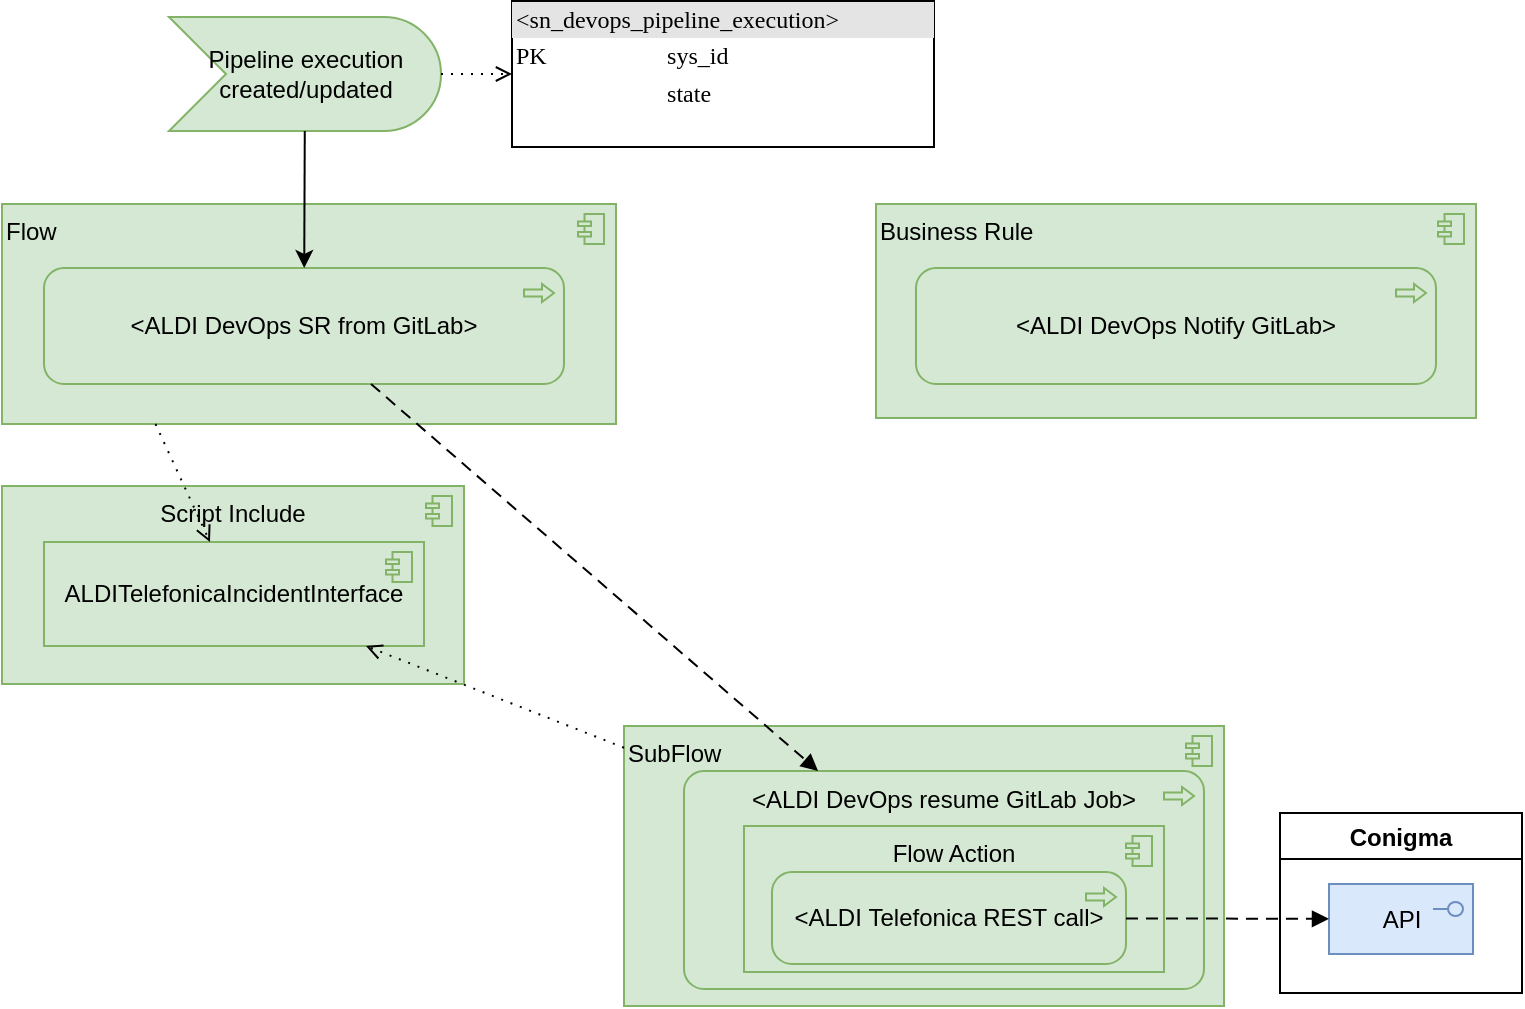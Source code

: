 <mxfile version="21.0.6" type="github" pages="5">
  <diagram name="concept" id="SZxe-0-CcY78cEOd1M_S">
    <mxGraphModel dx="1780" dy="1166" grid="0" gridSize="10" guides="1" tooltips="1" connect="1" arrows="1" fold="1" page="1" pageScale="1" pageWidth="1169" pageHeight="827" math="0" shadow="0">
      <root>
        <mxCell id="0" />
        <mxCell id="1" parent="0" />
        <mxCell id="DcvnHdwFFgLcWuKvTc4U-1" value="Flow" style="html=1;outlineConnect=0;whiteSpace=wrap;fillColor=#d5e8d4;shape=mxgraph.archimate3.application;appType=comp;archiType=square;strokeColor=#82b366;verticalAlign=top;align=left;" vertex="1" parent="1">
          <mxGeometry x="189" y="219" width="307" height="110" as="geometry" />
        </mxCell>
        <mxCell id="DcvnHdwFFgLcWuKvTc4U-2" value="&amp;lt;ALDI DevOps SR from GitLab&amp;gt;" style="html=1;outlineConnect=0;whiteSpace=wrap;fillColor=#d5e8d4;shape=mxgraph.archimate3.application;appType=proc;archiType=rounded;strokeColor=#82b366;" vertex="1" parent="1">
          <mxGeometry x="210" y="251" width="260" height="58" as="geometry" />
        </mxCell>
        <mxCell id="DcvnHdwFFgLcWuKvTc4U-3" value="SubFlow" style="html=1;outlineConnect=0;whiteSpace=wrap;fillColor=#d5e8d4;shape=mxgraph.archimate3.application;appType=comp;archiType=square;strokeColor=#82b366;verticalAlign=top;align=left;" vertex="1" parent="1">
          <mxGeometry x="500" y="480" width="300" height="140" as="geometry" />
        </mxCell>
        <mxCell id="DcvnHdwFFgLcWuKvTc4U-4" value="&amp;lt;ALDI DevOps resume GitLab Job&amp;gt;" style="html=1;outlineConnect=0;whiteSpace=wrap;fillColor=#d5e8d4;shape=mxgraph.archimate3.application;appType=proc;archiType=rounded;strokeColor=#82b366;verticalAlign=top;" vertex="1" parent="1">
          <mxGeometry x="530" y="502.5" width="260" height="109" as="geometry" />
        </mxCell>
        <mxCell id="DcvnHdwFFgLcWuKvTc4U-5" value="Pipeline execution created/updated" style="html=1;outlineConnect=0;whiteSpace=wrap;fillColor=#d5e8d4;shape=mxgraph.archimate3.event;strokeColor=#82b366;" vertex="1" parent="1">
          <mxGeometry x="272.5" y="125.5" width="136" height="57" as="geometry" />
        </mxCell>
        <mxCell id="DcvnHdwFFgLcWuKvTc4U-6" value="" style="edgeStyle=none;rounded=0;orthogonalLoop=1;jettySize=auto;html=1;fontSize=6;" edge="1" parent="1" source="DcvnHdwFFgLcWuKvTc4U-5" target="DcvnHdwFFgLcWuKvTc4U-2">
          <mxGeometry relative="1" as="geometry">
            <mxPoint x="292.5" y="159" as="sourcePoint" />
            <mxPoint x="337.5" y="159" as="targetPoint" />
          </mxGeometry>
        </mxCell>
        <mxCell id="DcvnHdwFFgLcWuKvTc4U-7" value="&lt;div style=&quot;box-sizing: border-box ; width: 100% ; background: #e4e4e4 ; padding: 2px&quot;&gt;&amp;lt;sn_devops_pipeline_execution&amp;gt;&lt;/div&gt;&lt;table style=&quot;width: 100% ; font-size: 1em&quot; cellpadding=&quot;2&quot; cellspacing=&quot;0&quot;&gt;&lt;tbody&gt;&lt;tr&gt;&lt;td&gt;PK&lt;/td&gt;&lt;td&gt;sys_id&lt;/td&gt;&lt;/tr&gt;&lt;tr&gt;&lt;td&gt;&lt;/td&gt;&lt;td&gt;state&lt;br&gt;&lt;/td&gt;&lt;/tr&gt;&lt;tr&gt;&lt;td&gt;&lt;br&gt;&lt;/td&gt;&lt;td&gt;&lt;br&gt;&lt;/td&gt;&lt;/tr&gt;&lt;tr&gt;&lt;td&gt;&lt;br&gt;&lt;/td&gt;&lt;td&gt;&lt;/td&gt;&lt;/tr&gt;&lt;/tbody&gt;&lt;/table&gt;" style="verticalAlign=top;align=left;overflow=fill;html=1;rounded=0;shadow=0;comic=0;labelBackgroundColor=none;strokeWidth=1;fontFamily=Verdana;fontSize=12" vertex="1" parent="1">
          <mxGeometry x="444" y="117.5" width="211" height="73" as="geometry" />
        </mxCell>
        <mxCell id="DcvnHdwFFgLcWuKvTc4U-8" value="Conigma" style="swimlane;" vertex="1" parent="1">
          <mxGeometry x="828" y="523.5" width="121" height="90" as="geometry" />
        </mxCell>
        <mxCell id="DcvnHdwFFgLcWuKvTc4U-9" value="API" style="html=1;outlineConnect=0;whiteSpace=wrap;fillColor=#dae8fc;shape=mxgraph.archimate3.application;appType=interface;archiType=square;strokeColor=#6c8ebf;verticalAlign=middle;" vertex="1" parent="DcvnHdwFFgLcWuKvTc4U-8">
          <mxGeometry x="24.5" y="35.5" width="72" height="35" as="geometry" />
        </mxCell>
        <mxCell id="DcvnHdwFFgLcWuKvTc4U-10" value="" style="html=1;endArrow=block;dashed=1;elbow=vertical;endFill=1;dashPattern=6 4;rounded=0;fontSize=12;" edge="1" parent="1" source="DcvnHdwFFgLcWuKvTc4U-2" target="DcvnHdwFFgLcWuKvTc4U-4">
          <mxGeometry width="160" relative="1" as="geometry">
            <mxPoint x="364.5" y="454" as="sourcePoint" />
            <mxPoint x="532.164" y="629" as="targetPoint" />
          </mxGeometry>
        </mxCell>
        <mxCell id="DcvnHdwFFgLcWuKvTc4U-11" value="Script Include" style="html=1;outlineConnect=0;whiteSpace=wrap;fillColor=#d5e8d4;shape=mxgraph.archimate3.application;appType=comp;archiType=square;strokeColor=#82b366;verticalAlign=top;" vertex="1" parent="1">
          <mxGeometry x="189" y="360" width="231" height="99" as="geometry" />
        </mxCell>
        <mxCell id="DcvnHdwFFgLcWuKvTc4U-12" value="ALDITelefonicaIncidentInterface" style="html=1;outlineConnect=0;whiteSpace=wrap;fillColor=#d5e8d4;shape=mxgraph.archimate3.application;appType=comp;archiType=square;strokeColor=#82b366;verticalAlign=middle;" vertex="1" parent="1">
          <mxGeometry x="210" y="388" width="190" height="52" as="geometry" />
        </mxCell>
        <mxCell id="DcvnHdwFFgLcWuKvTc4U-13" value="" style="html=1;endArrow=open;elbow=vertical;endFill=0;dashed=1;dashPattern=1 4;rounded=0;fillColor=#00b9f2;" edge="1" parent="1" source="DcvnHdwFFgLcWuKvTc4U-3" target="DcvnHdwFFgLcWuKvTc4U-12">
          <mxGeometry width="160" relative="1" as="geometry">
            <mxPoint x="786.687" y="569" as="sourcePoint" />
            <mxPoint x="838.441" y="391" as="targetPoint" />
          </mxGeometry>
        </mxCell>
        <mxCell id="DcvnHdwFFgLcWuKvTc4U-14" value="" style="html=1;endArrow=open;elbow=vertical;endFill=0;dashed=1;dashPattern=1 4;rounded=0;fillColor=#00b9f2;" edge="1" parent="1" source="DcvnHdwFFgLcWuKvTc4U-5" target="DcvnHdwFFgLcWuKvTc4U-7">
          <mxGeometry width="160" relative="1" as="geometry">
            <mxPoint x="522.999" y="246" as="sourcePoint" />
            <mxPoint x="669.261" y="356" as="targetPoint" />
          </mxGeometry>
        </mxCell>
        <mxCell id="DcvnHdwFFgLcWuKvTc4U-19" value="Flow Action" style="html=1;outlineConnect=0;whiteSpace=wrap;fillColor=#d5e8d4;shape=mxgraph.archimate3.application;appType=comp;archiType=square;strokeColor=#82b366;verticalAlign=top;" vertex="1" parent="1">
          <mxGeometry x="560" y="530" width="210" height="73" as="geometry" />
        </mxCell>
        <mxCell id="DcvnHdwFFgLcWuKvTc4U-20" value="&amp;lt;ALDI&amp;nbsp;Telefonica REST call&amp;gt;" style="html=1;outlineConnect=0;whiteSpace=wrap;fillColor=#d5e8d4;shape=mxgraph.archimate3.application;appType=proc;archiType=rounded;strokeColor=#82b366;" vertex="1" parent="1">
          <mxGeometry x="574" y="553" width="177" height="46" as="geometry" />
        </mxCell>
        <mxCell id="DcvnHdwFFgLcWuKvTc4U-21" value="" style="html=1;endArrow=open;elbow=vertical;endFill=0;dashed=1;dashPattern=1 4;rounded=0;fillColor=#00b9f2;exitX=0.25;exitY=1;exitDx=0;exitDy=0;exitPerimeter=0;" edge="1" parent="1" source="DcvnHdwFFgLcWuKvTc4U-1" target="DcvnHdwFFgLcWuKvTc4U-12">
          <mxGeometry width="160" relative="1" as="geometry">
            <mxPoint x="289.426" y="310" as="sourcePoint" />
            <mxPoint x="464.591" y="435" as="targetPoint" />
          </mxGeometry>
        </mxCell>
        <mxCell id="DcvnHdwFFgLcWuKvTc4U-26" value="" style="html=1;endArrow=block;dashed=1;elbow=vertical;endFill=1;dashPattern=6 4;rounded=0;fontSize=12;" edge="1" parent="1" source="DcvnHdwFFgLcWuKvTc4U-20" target="DcvnHdwFFgLcWuKvTc4U-9">
          <mxGeometry width="160" relative="1" as="geometry">
            <mxPoint x="675.237" y="593" as="sourcePoint" />
            <mxPoint x="714.5" y="711.146" as="targetPoint" />
          </mxGeometry>
        </mxCell>
        <mxCell id="DcvnHdwFFgLcWuKvTc4U-29" value="Business Rule" style="html=1;outlineConnect=0;whiteSpace=wrap;fillColor=#d5e8d4;shape=mxgraph.archimate3.application;appType=comp;archiType=square;strokeColor=#82b366;verticalAlign=top;align=left;" vertex="1" parent="1">
          <mxGeometry x="626" y="219" width="300" height="107" as="geometry" />
        </mxCell>
        <mxCell id="DcvnHdwFFgLcWuKvTc4U-30" value="&amp;lt;ALDI DevOps Notify GitLab&amp;gt;" style="html=1;outlineConnect=0;whiteSpace=wrap;fillColor=#d5e8d4;shape=mxgraph.archimate3.application;appType=proc;archiType=rounded;strokeColor=#82b366;" vertex="1" parent="1">
          <mxGeometry x="646" y="251" width="260" height="58" as="geometry" />
        </mxCell>
      </root>
    </mxGraphModel>
  </diagram>
  <diagram name="New" id="FQ1Fpo15_WGxXTCTkn8o">
    <mxGraphModel dx="1780" dy="1166" grid="0" gridSize="10" guides="1" tooltips="1" connect="1" arrows="1" fold="1" page="1" pageScale="1" pageWidth="1169" pageHeight="827" math="0" shadow="0">
      <root>
        <mxCell id="hhxa8UaKhLrx6anyq_Wn-0" />
        <mxCell id="hhxa8UaKhLrx6anyq_Wn-1" parent="hhxa8UaKhLrx6anyq_Wn-0" />
        <mxCell id="3Ec1PZtE11QPEmXtsvUf-0" value="GitLab" style="swimlane;" parent="hhxa8UaKhLrx6anyq_Wn-1" vertex="1">
          <mxGeometry x="751" y="76" width="389" height="400" as="geometry" />
        </mxCell>
        <mxCell id="6CI8rPEX3t3ZrcrAf7E5-0" value="Pipeline Execution" style="html=1;outlineConnect=0;whiteSpace=wrap;fillColor=#fff2cc;shape=mxgraph.archimate3.application;appType=proc;archiType=rounded;fontSize=10;verticalAlign=top;align=center;strokeColor=#d6b656;" parent="3Ec1PZtE11QPEmXtsvUf-0" vertex="1">
          <mxGeometry x="11" y="142" width="367" height="98" as="geometry" />
        </mxCell>
        <mxCell id="3Ec1PZtE11QPEmXtsvUf-2" value="&lt;div style=&quot;font-size: 10px;&quot;&gt;Start Pipeline&lt;/div&gt;" style="html=1;outlineConnect=0;whiteSpace=wrap;fillColor=#ffe6cc;shape=mxgraph.archimate3.event;direction=west;strokeColor=#d79b00;fontSize=10;" parent="3Ec1PZtE11QPEmXtsvUf-0" vertex="1">
          <mxGeometry x="16" y="44" width="104" height="45" as="geometry" />
        </mxCell>
        <mxCell id="3Ec1PZtE11QPEmXtsvUf-8" value="New" style="html=1;outlineConnect=0;whiteSpace=wrap;fillColor=#ffe6cc;shape=mxgraph.archimate3.application;appType=proc;archiType=rounded;fontSize=10;verticalAlign=middle;align=center;strokeColor=#d79b00;" parent="3Ec1PZtE11QPEmXtsvUf-0" vertex="1">
          <mxGeometry x="16" y="170" width="104" height="56" as="geometry" />
        </mxCell>
        <mxCell id="3Ec1PZtE11QPEmXtsvUf-9" value="Open (manual)" style="html=1;outlineConnect=0;whiteSpace=wrap;fillColor=#fff2cc;shape=mxgraph.archimate3.application;appType=proc;archiType=rounded;fontSize=10;verticalAlign=middle;align=center;strokeColor=#d6b656;" parent="3Ec1PZtE11QPEmXtsvUf-0" vertex="1">
          <mxGeometry x="142.5" y="170" width="104" height="56" as="geometry" />
        </mxCell>
        <mxCell id="3Ec1PZtE11QPEmXtsvUf-23" value="Done (manual)" style="html=1;outlineConnect=0;whiteSpace=wrap;fillColor=#fff2cc;shape=mxgraph.archimate3.application;appType=proc;archiType=rounded;fontSize=10;verticalAlign=middle;align=center;strokeColor=#d6b656;" parent="3Ec1PZtE11QPEmXtsvUf-0" vertex="1">
          <mxGeometry x="269" y="170" width="104" height="56" as="geometry" />
        </mxCell>
        <mxCell id="K81urMBFepzLISCp7laO-0" value="" style="edgeStyle=none;rounded=0;orthogonalLoop=1;jettySize=auto;html=1;fillColor=#80b6a1;" parent="3Ec1PZtE11QPEmXtsvUf-0" source="3Ec1PZtE11QPEmXtsvUf-2" target="3Ec1PZtE11QPEmXtsvUf-8" edge="1">
          <mxGeometry relative="1" as="geometry">
            <mxPoint x="259" y="80.5" as="sourcePoint" />
            <mxPoint x="222" y="80.5" as="targetPoint" />
          </mxGeometry>
        </mxCell>
        <mxCell id="K81urMBFepzLISCp7laO-1" value="&lt;font style=&quot;font-size: 14px&quot;&gt;&lt;b&gt;A&lt;/b&gt;&lt;/font&gt;" style="edgeLabel;html=1;align=center;verticalAlign=middle;resizable=0;points=[];fillColor=#80b6a1;" parent="K81urMBFepzLISCp7laO-0" vertex="1" connectable="0">
          <mxGeometry x="0.139" relative="1" as="geometry">
            <mxPoint y="1" as="offset" />
          </mxGeometry>
        </mxCell>
        <mxCell id="K81urMBFepzLISCp7laO-2" value="WebHook" style="html=1;outlineConnect=0;whiteSpace=wrap;fillColor=#ffe6cc;shape=mxgraph.archimate3.application;appType=comp;archiType=square;strokeColor=#d79b00;verticalAlign=middle;fontSize=10;" parent="3Ec1PZtE11QPEmXtsvUf-0" vertex="1">
          <mxGeometry x="16" y="276" width="103" height="40" as="geometry" />
        </mxCell>
        <mxCell id="hhxa8UaKhLrx6anyq_Wn-16" value="" style="html=1;endArrow=open;elbow=vertical;endFill=0;dashed=1;dashPattern=1 4;rounded=0;fillColor=#00b9f2;" parent="3Ec1PZtE11QPEmXtsvUf-0" source="3Ec1PZtE11QPEmXtsvUf-8" target="K81urMBFepzLISCp7laO-2" edge="1">
          <mxGeometry width="160" relative="1" as="geometry">
            <mxPoint x="-409.25" y="253" as="sourcePoint" />
            <mxPoint x="-434.759" y="312" as="targetPoint" />
          </mxGeometry>
        </mxCell>
        <mxCell id="aNW4ZE4ciCOVM9Tb368n-9" value="" style="html=1;endArrow=block;dashed=1;elbow=vertical;endFill=1;dashPattern=6 4;rounded=0;fontSize=12;" parent="3Ec1PZtE11QPEmXtsvUf-0" source="3Ec1PZtE11QPEmXtsvUf-9" target="3Ec1PZtE11QPEmXtsvUf-23" edge="1">
          <mxGeometry width="160" relative="1" as="geometry">
            <mxPoint x="250" y="265" as="sourcePoint" />
            <mxPoint x="-151.0" y="112" as="targetPoint" />
          </mxGeometry>
        </mxCell>
        <mxCell id="aNW4ZE4ciCOVM9Tb368n-7" value="" style="html=1;endArrow=block;dashed=1;elbow=vertical;endFill=1;dashPattern=6 4;rounded=0;fontSize=12;" parent="3Ec1PZtE11QPEmXtsvUf-0" source="3Ec1PZtE11QPEmXtsvUf-8" target="3Ec1PZtE11QPEmXtsvUf-9" edge="1">
          <mxGeometry width="160" relative="1" as="geometry">
            <mxPoint x="65" y="102" as="sourcePoint" />
            <mxPoint x="-161" y="102" as="targetPoint" />
          </mxGeometry>
        </mxCell>
        <mxCell id="QkzUAfDCUn0JMNvF95E7-0" value="&lt;div style=&quot;font-size: 10px;&quot;&gt;&lt;div style=&quot;border-color: var(--border-color);&quot;&gt;servicenow.json&lt;/div&gt;&lt;div style=&quot;border-color: var(--border-color);&quot;&gt;+ required_N_files.abc&lt;/div&gt;&lt;/div&gt;" style="html=1;outlineConnect=0;whiteSpace=wrap;fillColor=#f5f5f5;shape=mxgraph.archimate3.representation;fontSize=10;align=center;strokeColor=#666666;fontColor=#333333;" parent="3Ec1PZtE11QPEmXtsvUf-0" vertex="1">
          <mxGeometry x="184" y="44" width="121" height="72.5" as="geometry" />
        </mxCell>
        <mxCell id="QkzUAfDCUn0JMNvF95E7-1" value="" style="html=1;endArrow=open;elbow=vertical;endFill=0;dashed=1;dashPattern=1 4;rounded=0;fillColor=#00b9f2;" parent="3Ec1PZtE11QPEmXtsvUf-0" source="3Ec1PZtE11QPEmXtsvUf-8" target="QkzUAfDCUn0JMNvF95E7-0" edge="1">
          <mxGeometry width="160" relative="1" as="geometry">
            <mxPoint x="77.857" y="236" as="sourcePoint" />
            <mxPoint x="77.602" y="286" as="targetPoint" />
          </mxGeometry>
        </mxCell>
        <mxCell id="K81urMBFepzLISCp7laO-3" value="&lt;div style=&quot;font-size: 10px;&quot;&gt;Step &quot;New&quot; Completed&lt;/div&gt;" style="html=1;outlineConnect=0;whiteSpace=wrap;fillColor=#f5f5f5;shape=mxgraph.archimate3.representation;fontSize=10;align=center;strokeColor=#666666;fontColor=#333333;" parent="hhxa8UaKhLrx6anyq_Wn-1" vertex="1">
          <mxGeometry x="604" y="335.75" width="121" height="72.5" as="geometry" />
        </mxCell>
        <mxCell id="K81urMBFepzLISCp7laO-6" value="" style="html=1;endArrow=open;elbow=vertical;endFill=0;dashed=1;dashPattern=1 4;rounded=0;fillColor=#00b9f2;" parent="hhxa8UaKhLrx6anyq_Wn-1" source="K81urMBFepzLISCp7laO-2" target="K81urMBFepzLISCp7laO-3" edge="1">
          <mxGeometry width="160" relative="1" as="geometry">
            <mxPoint x="828.872" y="312" as="sourcePoint" />
            <mxPoint x="758" y="385" as="targetPoint" />
          </mxGeometry>
        </mxCell>
        <mxCell id="K81urMBFepzLISCp7laO-10" value="ServiceNow" style="swimlane;" parent="hhxa8UaKhLrx6anyq_Wn-1" vertex="1">
          <mxGeometry x="24" y="76" width="552" height="401" as="geometry" />
        </mxCell>
        <mxCell id="oSJXVrfwWTgaylNPHK5e-0" value="DevOps Module" style="html=1;outlineConnect=0;whiteSpace=wrap;fillColor=#d5e8d4;shape=mxgraph.archimate3.application;appType=func;archiType=rounded;strokeColor=#82b366;verticalAlign=top;fontSize=10;" parent="K81urMBFepzLISCp7laO-10" vertex="1">
          <mxGeometry x="21.25" y="35.5" width="509.5" height="330" as="geometry" />
        </mxCell>
        <mxCell id="phZUQysMC7d-G5iNdvS3-0" value="&lt;div style=&quot;font-size: 10px;&quot;&gt;DevOps&lt;/div&gt;&lt;div style=&quot;font-size: 10px;&quot;&gt;REST API&lt;/div&gt;" style="html=1;outlineConnect=0;whiteSpace=wrap;fillColor=#d5e8d4;shape=mxgraph.archimate3.application;appType=interface;archiType=square;strokeColor=#82b366;verticalAlign=middle;fontSize=10;" parent="K81urMBFepzLISCp7laO-10" vertex="1">
          <mxGeometry x="440" y="162.5" width="77" height="71" as="geometry" />
        </mxCell>
        <mxCell id="phZUQysMC7d-G5iNdvS3-3" value="&lt;div style=&quot;box-sizing: border-box; width: 100%; background: rgb(228, 228, 228); padding: 2px; font-size: 10px;&quot;&gt;&amp;lt;sn_devops_pipeline&amp;gt;&lt;/div&gt;&lt;table style=&quot;width: 100%; font-size: 10px;&quot; cellpadding=&quot;2&quot; cellspacing=&quot;0&quot;&gt;&lt;tbody style=&quot;font-size: 10px;&quot;&gt;&lt;tr style=&quot;font-size: 10px;&quot;&gt;&lt;td style=&quot;font-size: 10px;&quot;&gt;PK&lt;/td&gt;&lt;td style=&quot;font-size: 10px;&quot;&gt;sys_id&lt;/td&gt;&lt;/tr&gt;&lt;tr style=&quot;font-size: 10px;&quot;&gt;&lt;td style=&quot;font-size: 10px;&quot;&gt;&lt;/td&gt;&lt;td style=&quot;font-size: 10px;&quot;&gt;state&lt;br style=&quot;font-size: 10px;&quot;&gt;&lt;/td&gt;&lt;/tr&gt;&lt;tr style=&quot;font-size: 10px;&quot;&gt;&lt;td style=&quot;font-size: 10px;&quot;&gt;&lt;br style=&quot;font-size: 10px;&quot;&gt;&lt;/td&gt;&lt;td style=&quot;font-size: 10px;&quot;&gt;&lt;br style=&quot;font-size: 10px;&quot;&gt;&lt;/td&gt;&lt;/tr&gt;&lt;tr style=&quot;font-size: 10px;&quot;&gt;&lt;td style=&quot;font-size: 10px;&quot;&gt;&lt;br style=&quot;font-size: 10px;&quot;&gt;&lt;/td&gt;&lt;td style=&quot;font-size: 10px;&quot;&gt;&lt;/td&gt;&lt;/tr&gt;&lt;/tbody&gt;&lt;/table&gt;" style="verticalAlign=top;align=left;overflow=fill;html=1;rounded=0;shadow=0;comic=0;labelBackgroundColor=none;strokeWidth=1;fontFamily=Verdana;fontSize=10;" parent="K81urMBFepzLISCp7laO-10" vertex="1">
          <mxGeometry x="145" y="68" width="120" height="60" as="geometry" />
        </mxCell>
        <mxCell id="phZUQysMC7d-G5iNdvS3-4" value="&lt;div style=&quot;box-sizing: border-box; width: 100%; background: rgb(228, 228, 228); padding: 2px; font-size: 10px;&quot;&gt;&amp;lt;sn_devops_pipeline_execution&amp;gt;&lt;/div&gt;&lt;table style=&quot;width: 100%; font-size: 10px;&quot; cellpadding=&quot;2&quot; cellspacing=&quot;0&quot;&gt;&lt;tbody style=&quot;font-size: 10px;&quot;&gt;&lt;tr style=&quot;font-size: 10px;&quot;&gt;&lt;td style=&quot;font-size: 10px;&quot;&gt;PK&lt;/td&gt;&lt;td style=&quot;font-size: 10px;&quot;&gt;sys_id&lt;/td&gt;&lt;/tr&gt;&lt;tr style=&quot;font-size: 10px;&quot;&gt;&lt;td style=&quot;font-size: 10px;&quot;&gt;&lt;/td&gt;&lt;td style=&quot;font-size: 10px;&quot;&gt;state&lt;br style=&quot;font-size: 10px;&quot;&gt;&lt;/td&gt;&lt;/tr&gt;&lt;tr style=&quot;font-size: 10px;&quot;&gt;&lt;td style=&quot;font-size: 10px;&quot;&gt;&lt;br style=&quot;font-size: 10px;&quot;&gt;&lt;/td&gt;&lt;td style=&quot;font-size: 10px;&quot;&gt;&lt;br style=&quot;font-size: 10px;&quot;&gt;&lt;/td&gt;&lt;/tr&gt;&lt;tr style=&quot;font-size: 10px;&quot;&gt;&lt;td style=&quot;font-size: 10px;&quot;&gt;&lt;br style=&quot;font-size: 10px;&quot;&gt;&lt;/td&gt;&lt;td style=&quot;font-size: 10px;&quot;&gt;&lt;/td&gt;&lt;/tr&gt;&lt;/tbody&gt;&lt;/table&gt;" style="verticalAlign=top;align=left;overflow=fill;html=1;rounded=0;shadow=0;comic=0;labelBackgroundColor=none;strokeWidth=1;fontFamily=Verdana;fontSize=10;" parent="K81urMBFepzLISCp7laO-10" vertex="1">
          <mxGeometry x="49" y="169" width="178" height="63" as="geometry" />
        </mxCell>
        <mxCell id="phZUQysMC7d-G5iNdvS3-5" style="edgeStyle=orthogonalEdgeStyle;html=1;dashed=1;labelBackgroundColor=none;startArrow=none;endArrow=ERoneToMany;fontFamily=Verdana;fontSize=10;align=left;startFill=0;" parent="K81urMBFepzLISCp7laO-10" source="phZUQysMC7d-G5iNdvS3-3" target="phZUQysMC7d-G5iNdvS3-4" edge="1">
          <mxGeometry relative="1" as="geometry">
            <mxPoint x="259" y="198" as="sourcePoint" />
            <mxPoint x="274" y="438" as="targetPoint" />
          </mxGeometry>
        </mxCell>
        <mxCell id="phZUQysMC7d-G5iNdvS3-6" value="&lt;div style=&quot;box-sizing: border-box; width: 100%; background: rgb(228, 228, 228); padding: 2px; font-size: 10px;&quot;&gt;&amp;lt;sn_devops_step_execution&amp;gt;&lt;/div&gt;&lt;table style=&quot;width: 100%; font-size: 10px;&quot; cellpadding=&quot;2&quot; cellspacing=&quot;0&quot;&gt;&lt;tbody style=&quot;font-size: 10px;&quot;&gt;&lt;tr style=&quot;font-size: 10px;&quot;&gt;&lt;td style=&quot;font-size: 10px;&quot;&gt;PK&lt;/td&gt;&lt;td style=&quot;font-size: 10px;&quot;&gt;sys_id&lt;/td&gt;&lt;/tr&gt;&lt;tr style=&quot;font-size: 10px;&quot;&gt;&lt;td style=&quot;font-size: 10px;&quot;&gt;&lt;/td&gt;&lt;td style=&quot;font-size: 10px;&quot;&gt;state&lt;br style=&quot;font-size: 10px;&quot;&gt;&lt;/td&gt;&lt;/tr&gt;&lt;tr style=&quot;font-size: 10px;&quot;&gt;&lt;td style=&quot;font-size: 10px;&quot;&gt;&lt;br style=&quot;font-size: 10px;&quot;&gt;&lt;/td&gt;&lt;td style=&quot;font-size: 10px;&quot;&gt;&lt;br style=&quot;font-size: 10px;&quot;&gt;&lt;/td&gt;&lt;/tr&gt;&lt;tr style=&quot;font-size: 10px;&quot;&gt;&lt;td style=&quot;font-size: 10px;&quot;&gt;&lt;br style=&quot;font-size: 10px;&quot;&gt;&lt;/td&gt;&lt;td style=&quot;font-size: 10px;&quot;&gt;&lt;/td&gt;&lt;/tr&gt;&lt;/tbody&gt;&lt;/table&gt;" style="verticalAlign=top;align=left;overflow=fill;html=1;rounded=0;shadow=0;comic=0;labelBackgroundColor=none;strokeWidth=1;fontFamily=Verdana;fontSize=10;" parent="K81urMBFepzLISCp7laO-10" vertex="1">
          <mxGeometry x="90" y="288" width="159" height="60" as="geometry" />
        </mxCell>
        <mxCell id="phZUQysMC7d-G5iNdvS3-7" style="edgeStyle=orthogonalEdgeStyle;html=1;dashed=1;labelBackgroundColor=none;startArrow=none;endArrow=ERoneToMany;fontFamily=Verdana;fontSize=10;align=left;startFill=0;" parent="K81urMBFepzLISCp7laO-10" source="phZUQysMC7d-G5iNdvS3-4" target="phZUQysMC7d-G5iNdvS3-6" edge="1">
          <mxGeometry relative="1" as="geometry">
            <mxPoint x="225" y="166" as="sourcePoint" />
            <mxPoint x="138.04" y="250" as="targetPoint" />
          </mxGeometry>
        </mxCell>
        <mxCell id="phZUQysMC7d-G5iNdvS3-8" value="&lt;span id=&quot;hs_cos_wrapper_post_body&quot; class=&quot;hs_cos_wrapper hs_cos_wrapper_meta_field hs_cos_wrapper_type_rich_text&quot; style=&quot;font-size: 10px;&quot;&gt;DevOps&lt;br style=&quot;font-size: 10px;&quot;&gt;Process&lt;br style=&quot;font-size: 10px;&quot;&gt;Automation&lt;/span&gt;" style="html=1;outlineConnect=0;whiteSpace=wrap;fillColor=#d5e8d4;shape=mxgraph.archimate3.application;appType=func;archiType=rounded;verticalAlign=middle;strokeColor=#82b366;fontSize=10;" parent="K81urMBFepzLISCp7laO-10" vertex="1">
          <mxGeometry x="298" y="139.75" width="85" height="116.5" as="geometry" />
        </mxCell>
        <mxCell id="aNW4ZE4ciCOVM9Tb368n-0" value="" style="edgeStyle=none;rounded=0;orthogonalLoop=1;jettySize=auto;html=1;fillColor=#80b6a1;" parent="K81urMBFepzLISCp7laO-10" source="phZUQysMC7d-G5iNdvS3-0" target="phZUQysMC7d-G5iNdvS3-8" edge="1">
          <mxGeometry relative="1" as="geometry">
            <mxPoint x="468" y="282" as="sourcePoint" />
            <mxPoint x="547" y="208" as="targetPoint" />
          </mxGeometry>
        </mxCell>
        <mxCell id="aNW4ZE4ciCOVM9Tb368n-1" value="&lt;font style=&quot;font-size: 14px&quot;&gt;&lt;b&gt;C&lt;/b&gt;&lt;/font&gt;" style="edgeLabel;html=1;align=center;verticalAlign=middle;resizable=0;points=[];fillColor=#80b6a1;" parent="aNW4ZE4ciCOVM9Tb368n-0" vertex="1" connectable="0">
          <mxGeometry x="0.139" relative="1" as="geometry">
            <mxPoint y="1" as="offset" />
          </mxGeometry>
        </mxCell>
        <mxCell id="aNW4ZE4ciCOVM9Tb368n-5" value="" style="html=1;endArrow=open;elbow=vertical;endFill=0;dashed=1;dashPattern=1 4;rounded=0;fillColor=#00b9f2;" parent="K81urMBFepzLISCp7laO-10" source="phZUQysMC7d-G5iNdvS3-8" target="phZUQysMC7d-G5iNdvS3-6" edge="1">
          <mxGeometry width="160" relative="1" as="geometry">
            <mxPoint x="547" y="234.57" as="sourcePoint" />
            <mxPoint x="597.974" y="269.75" as="targetPoint" />
          </mxGeometry>
        </mxCell>
        <mxCell id="aNW4ZE4ciCOVM9Tb368n-6" value="" style="html=1;endArrow=open;elbow=vertical;endFill=0;dashed=1;dashPattern=1 4;rounded=0;fillColor=#00b9f2;" parent="K81urMBFepzLISCp7laO-10" source="phZUQysMC7d-G5iNdvS3-8" target="phZUQysMC7d-G5iNdvS3-4" edge="1">
          <mxGeometry width="160" relative="1" as="geometry">
            <mxPoint x="557" y="244.57" as="sourcePoint" />
            <mxPoint x="607.974" y="279.75" as="targetPoint" />
          </mxGeometry>
        </mxCell>
        <mxCell id="phZUQysMC7d-G5iNdvS3-1" value="" style="edgeStyle=none;rounded=0;orthogonalLoop=1;jettySize=auto;html=1;fillColor=#80b6a1;" parent="hhxa8UaKhLrx6anyq_Wn-1" source="3Ec1PZtE11QPEmXtsvUf-8" target="phZUQysMC7d-G5iNdvS3-0" edge="1">
          <mxGeometry relative="1" as="geometry">
            <mxPoint x="829" y="175" as="sourcePoint" />
            <mxPoint x="829" y="256" as="targetPoint" />
          </mxGeometry>
        </mxCell>
        <mxCell id="phZUQysMC7d-G5iNdvS3-2" value="&lt;font style=&quot;font-size: 14px&quot;&gt;&lt;b&gt;B&lt;/b&gt;&lt;/font&gt;" style="edgeLabel;html=1;align=center;verticalAlign=middle;resizable=0;points=[];fillColor=#80b6a1;" parent="phZUQysMC7d-G5iNdvS3-1" vertex="1" connectable="0">
          <mxGeometry x="0.139" relative="1" as="geometry">
            <mxPoint y="1" as="offset" />
          </mxGeometry>
        </mxCell>
        <mxCell id="aNW4ZE4ciCOVM9Tb368n-3" value="" style="html=1;endArrow=open;elbow=vertical;endFill=0;dashed=1;dashPattern=1 4;rounded=0;fillColor=#00b9f2;" parent="hhxa8UaKhLrx6anyq_Wn-1" source="phZUQysMC7d-G5iNdvS3-0" target="K81urMBFepzLISCp7laO-3" edge="1">
          <mxGeometry width="160" relative="1" as="geometry">
            <mxPoint x="777" y="395.077" as="sourcePoint" />
            <mxPoint x="734" y="396.81" as="targetPoint" />
          </mxGeometry>
        </mxCell>
      </root>
    </mxGraphModel>
  </diagram>
  <diagram name="Open" id="4zT9Avb96gzAYWJaPbqr">
    <mxGraphModel dx="1780" dy="1166" grid="0" gridSize="10" guides="1" tooltips="1" connect="1" arrows="1" fold="1" page="1" pageScale="1" pageWidth="1169" pageHeight="827" math="0" shadow="0">
      <root>
        <mxCell id="pNdKxm1xqRaLDsByabTa-0" />
        <mxCell id="pNdKxm1xqRaLDsByabTa-1" parent="pNdKxm1xqRaLDsByabTa-0" />
        <mxCell id="qY6_XfEjF1vYWgMa54Q3-0" value="Pipeline Execution" style="html=1;outlineConnect=0;whiteSpace=wrap;fillColor=#fff2cc;shape=mxgraph.archimate3.application;appType=proc;archiType=rounded;fontSize=10;verticalAlign=top;align=center;strokeColor=#d6b656;" parent="pNdKxm1xqRaLDsByabTa-1" vertex="1">
          <mxGeometry x="783" y="300" width="367" height="98" as="geometry" />
        </mxCell>
        <mxCell id="pNdKxm1xqRaLDsByabTa-2" value="GitLab" style="swimlane;" parent="pNdKxm1xqRaLDsByabTa-1" vertex="1">
          <mxGeometry x="768" y="21" width="389" height="644" as="geometry" />
        </mxCell>
        <mxCell id="pNdKxm1xqRaLDsByabTa-4" value="New" style="html=1;outlineConnect=0;whiteSpace=wrap;fillColor=#ffe6cc;shape=mxgraph.archimate3.application;appType=proc;archiType=rounded;fontSize=10;verticalAlign=middle;align=center;strokeColor=#d79b00;" parent="pNdKxm1xqRaLDsByabTa-2" vertex="1">
          <mxGeometry x="20.93" y="311" width="104" height="56" as="geometry" />
        </mxCell>
        <mxCell id="pNdKxm1xqRaLDsByabTa-5" value="Open (manual)" style="html=1;outlineConnect=0;whiteSpace=wrap;fillColor=#fff2cc;shape=mxgraph.archimate3.application;appType=proc;archiType=rounded;fontSize=10;verticalAlign=middle;align=center;strokeColor=#d6b656;" parent="pNdKxm1xqRaLDsByabTa-2" vertex="1">
          <mxGeometry x="148.43" y="311" width="104" height="56" as="geometry" />
        </mxCell>
        <mxCell id="pNdKxm1xqRaLDsByabTa-6" value="Done (manual)" style="html=1;outlineConnect=0;whiteSpace=wrap;fillColor=#fff2cc;shape=mxgraph.archimate3.application;appType=proc;archiType=rounded;fontSize=10;verticalAlign=middle;align=center;strokeColor=#d6b656;" parent="pNdKxm1xqRaLDsByabTa-2" vertex="1">
          <mxGeometry x="274.93" y="311" width="104" height="56" as="geometry" />
        </mxCell>
        <mxCell id="pNdKxm1xqRaLDsByabTa-11" value="" style="html=1;endArrow=block;dashed=1;elbow=vertical;endFill=1;dashPattern=6 4;rounded=0;fontSize=10;" parent="pNdKxm1xqRaLDsByabTa-2" source="pNdKxm1xqRaLDsByabTa-5" target="pNdKxm1xqRaLDsByabTa-6" edge="1">
          <mxGeometry width="160" relative="1" as="geometry">
            <mxPoint x="255.93" y="406" as="sourcePoint" />
            <mxPoint x="-145.07" y="253" as="targetPoint" />
          </mxGeometry>
        </mxCell>
        <mxCell id="pNdKxm1xqRaLDsByabTa-12" value="" style="html=1;endArrow=block;dashed=1;elbow=vertical;endFill=1;dashPattern=6 4;rounded=0;fontSize=10;" parent="pNdKxm1xqRaLDsByabTa-2" source="pNdKxm1xqRaLDsByabTa-4" target="pNdKxm1xqRaLDsByabTa-5" edge="1">
          <mxGeometry width="160" relative="1" as="geometry">
            <mxPoint x="70.93" y="243" as="sourcePoint" />
            <mxPoint x="-155.07" y="243" as="targetPoint" />
          </mxGeometry>
        </mxCell>
        <mxCell id="pNdKxm1xqRaLDsByabTa-13" value="&lt;div style=&quot;font-size: 10px;&quot;&gt;&lt;div&gt;{&lt;/div&gt;&lt;div&gt;&amp;nbsp; &amp;nbsp; &quot;orderNow&quot;:&amp;nbsp;&lt;span style=&quot;background-color: initial;&quot;&gt;&amp;nbsp;{&lt;/span&gt;&lt;/div&gt;&lt;div&gt;&amp;nbsp; &amp;nbsp; &amp;nbsp; &amp;nbsp; &amp;nbsp; &amp;nbsp; &quot;sysparm_id&quot;: &quot;35ba2c82db41a150d48d2baf0596199d&quot;,&amp;nbsp;&lt;/div&gt;&lt;div&gt;&amp;nbsp; &amp;nbsp; &amp;nbsp; &amp;nbsp; &amp;nbsp; &amp;nbsp; &quot;sysparm_quantity&quot;: &quot;1&quot;,&lt;/div&gt;&lt;div&gt;&amp;nbsp; &amp;nbsp; &amp;nbsp; &amp;nbsp; &amp;nbsp; &amp;nbsp; &quot;requested_for&quot;: &quot;222323 / oremail@address.com&quot;,&lt;/div&gt;&lt;div&gt;&amp;nbsp; &amp;nbsp; &amp;nbsp; &amp;nbsp; &amp;nbsp; &amp;nbsp; &quot;variables&quot;:{&lt;/div&gt;&lt;div&gt;&amp;nbsp; &amp;nbsp; &amp;nbsp; &amp;nbsp; &amp;nbsp; &amp;nbsp; &amp;nbsp; &amp;nbsp; &quot;var1&quot;:&quot;Test variable&quot;,&lt;/div&gt;&lt;div&gt;&amp;nbsp; &amp;nbsp; &amp;nbsp; &amp;nbsp; &amp;nbsp; &amp;nbsp; &amp;nbsp; &amp;nbsp; &quot;var2&quot;:&quot;value 123&quot;,&lt;/div&gt;&lt;div&gt;&amp;nbsp; &amp;nbsp; &amp;nbsp; &amp;nbsp; &amp;nbsp; &amp;nbsp; &amp;nbsp; &amp;nbsp; &quot;var3&quot;:&quot;No&quot;&lt;/div&gt;&lt;div&gt;&amp;nbsp; &amp;nbsp; &amp;nbsp; &amp;nbsp; &amp;nbsp; &amp;nbsp; },&lt;/div&gt;&lt;div&gt;&amp;nbsp; &amp;nbsp; &amp;nbsp; &amp;nbsp; &amp;nbsp; &amp;nbsp; &quot;artifacts&quot;: [&lt;/div&gt;&lt;div&gt;&amp;nbsp; &amp;nbsp; &amp;nbsp; &amp;nbsp; &amp;nbsp; &amp;nbsp; &amp;nbsp; &amp;nbsp; &quot;_empty_doc.docx&quot;,&lt;/div&gt;&lt;div&gt;&amp;nbsp; &amp;nbsp; &amp;nbsp; &amp;nbsp; &amp;nbsp; &amp;nbsp; &amp;nbsp; &amp;nbsp; &quot;test.jpg&quot;&lt;/div&gt;&lt;div&gt;&amp;nbsp; &amp;nbsp; &amp;nbsp; &amp;nbsp; &amp;nbsp; &amp;nbsp; ]&lt;/div&gt;&lt;div&gt;&amp;nbsp; &amp;nbsp; &amp;nbsp; &amp;nbsp; }&lt;/div&gt;&lt;div&gt;}&lt;/div&gt;&lt;div&gt;&lt;br&gt;&lt;/div&gt;&lt;/div&gt;" style="html=1;outlineConnect=0;whiteSpace=wrap;fillColor=#f5f5f5;shape=mxgraph.archimate3.representation;fontSize=10;align=left;strokeColor=#666666;fontColor=#333333;" parent="pNdKxm1xqRaLDsByabTa-2" vertex="1">
          <mxGeometry x="39" y="28" width="302" height="253" as="geometry" />
        </mxCell>
        <mxCell id="pNdKxm1xqRaLDsByabTa-14" value="" style="html=1;endArrow=open;elbow=vertical;endFill=0;dashed=1;dashPattern=1 4;rounded=0;fillColor=#00b9f2;fontSize=10;" parent="pNdKxm1xqRaLDsByabTa-2" source="pNdKxm1xqRaLDsByabTa-4" target="pNdKxm1xqRaLDsByabTa-13" edge="1">
          <mxGeometry width="160" relative="1" as="geometry">
            <mxPoint x="83.787" y="377" as="sourcePoint" />
            <mxPoint x="83.532" y="427" as="targetPoint" />
          </mxGeometry>
        </mxCell>
        <mxCell id="TBhwkuwXawLjkGQZjcfA-0" value="&lt;div style=&quot;font-size: 10px;&quot;&gt;Request: RITM12345&lt;/div&gt;&lt;div style=&quot;font-size: 10px;&quot;&gt;URL: https://...&lt;/div&gt;&lt;div style=&quot;font-size: 10px;&quot;&gt;State: Working&lt;/div&gt;" style="html=1;outlineConnect=0;whiteSpace=wrap;fillColor=#f5f5f5;shape=mxgraph.archimate3.representation;fontSize=10;align=center;strokeColor=#666666;fontColor=#333333;" parent="pNdKxm1xqRaLDsByabTa-2" vertex="1">
          <mxGeometry x="134.9" y="490.25" width="131.07" height="84.5" as="geometry" />
        </mxCell>
        <mxCell id="TBhwkuwXawLjkGQZjcfA-8" value="" style="html=1;endArrow=open;elbow=vertical;endFill=0;dashed=1;dashPattern=1 4;rounded=0;fillColor=#00b9f2;fontSize=10;" parent="pNdKxm1xqRaLDsByabTa-2" source="TBhwkuwXawLjkGQZjcfA-0" target="pNdKxm1xqRaLDsByabTa-5" edge="1">
          <mxGeometry width="160" relative="1" as="geometry">
            <mxPoint x="138.399" y="331" as="sourcePoint" />
            <mxPoint x="170.064" y="311.5" as="targetPoint" />
          </mxGeometry>
        </mxCell>
        <mxCell id="pNdKxm1xqRaLDsByabTa-17" value="ServiceNow" style="swimlane;" parent="pNdKxm1xqRaLDsByabTa-1" vertex="1">
          <mxGeometry x="17" y="21" width="650" height="645" as="geometry" />
        </mxCell>
        <mxCell id="u1vglVDufrthPiC6lEzF-0" value="DevOps Module" style="html=1;outlineConnect=0;whiteSpace=wrap;fillColor=#d5e8d4;shape=mxgraph.archimate3.application;appType=func;archiType=rounded;strokeColor=#82b366;verticalAlign=top;fontSize=10;" parent="pNdKxm1xqRaLDsByabTa-17" vertex="1">
          <mxGeometry x="11" y="30" width="217" height="100" as="geometry" />
        </mxCell>
        <mxCell id="pNdKxm1xqRaLDsByabTa-22" value="&lt;div style=&quot;box-sizing: border-box; width: 100%; background: rgb(228, 228, 228); padding: 2px; font-size: 10px;&quot;&gt;&amp;lt;sn_devops_step_execution&amp;gt;&lt;/div&gt;&lt;table style=&quot;width: 100%; font-size: 10px;&quot; cellpadding=&quot;2&quot; cellspacing=&quot;0&quot;&gt;&lt;tbody style=&quot;font-size: 10px;&quot;&gt;&lt;tr style=&quot;font-size: 10px;&quot;&gt;&lt;td style=&quot;font-size: 10px;&quot;&gt;PK&lt;/td&gt;&lt;td style=&quot;font-size: 10px;&quot;&gt;sys_id&lt;/td&gt;&lt;/tr&gt;&lt;tr style=&quot;font-size: 10px;&quot;&gt;&lt;td style=&quot;font-size: 10px;&quot;&gt;&lt;/td&gt;&lt;td style=&quot;font-size: 10px;&quot;&gt;state&lt;br style=&quot;font-size: 10px;&quot;&gt;&lt;/td&gt;&lt;/tr&gt;&lt;tr style=&quot;font-size: 10px;&quot;&gt;&lt;td style=&quot;font-size: 10px;&quot;&gt;&lt;br style=&quot;font-size: 10px;&quot;&gt;&lt;/td&gt;&lt;td style=&quot;font-size: 10px;&quot;&gt;&lt;br style=&quot;font-size: 10px;&quot;&gt;&lt;/td&gt;&lt;/tr&gt;&lt;tr style=&quot;font-size: 10px;&quot;&gt;&lt;td style=&quot;font-size: 10px;&quot;&gt;&lt;br style=&quot;font-size: 10px;&quot;&gt;&lt;/td&gt;&lt;td style=&quot;font-size: 10px;&quot;&gt;&lt;/td&gt;&lt;/tr&gt;&lt;/tbody&gt;&lt;/table&gt;" style="verticalAlign=top;align=left;overflow=fill;html=1;rounded=0;shadow=0;comic=0;labelBackgroundColor=none;strokeWidth=1;fontFamily=Verdana;fontSize=10;" parent="pNdKxm1xqRaLDsByabTa-17" vertex="1">
          <mxGeometry x="26" y="56" width="156" height="53" as="geometry" />
        </mxCell>
        <mxCell id="8NgPvEHi_Ik2N0OQ8mb6-0" value="Pipeline Step Completed" style="html=1;outlineConnect=0;whiteSpace=wrap;fillColor=#d5e8d4;shape=mxgraph.archimate3.event;strokeColor=#82b366;fontSize=10;" parent="pNdKxm1xqRaLDsByabTa-17" vertex="1">
          <mxGeometry x="253" y="57.75" width="107" height="49.5" as="geometry" />
        </mxCell>
        <mxCell id="8NgPvEHi_Ik2N0OQ8mb6-1" value="EDLAB Process Automation" style="html=1;outlineConnect=0;whiteSpace=wrap;fillColor=#d5e8d4;shape=mxgraph.archimate3.application;appType=func;archiType=rounded;strokeColor=#82b366;verticalAlign=top;fontSize=10;" parent="pNdKxm1xqRaLDsByabTa-17" vertex="1">
          <mxGeometry x="392" y="34" width="235" height="587" as="geometry" />
        </mxCell>
        <mxCell id="8NgPvEHi_Ik2N0OQ8mb6-2" value="Flow Designer" style="html=1;outlineConnect=0;whiteSpace=wrap;fillColor=#d5e8d4;shape=mxgraph.archimate3.application;appType=comp;archiType=square;verticalAlign=top;strokeColor=#82b366;fontSize=10;" parent="pNdKxm1xqRaLDsByabTa-17" vertex="1">
          <mxGeometry x="419" y="68" width="193" height="532" as="geometry" />
        </mxCell>
        <mxCell id="8NgPvEHi_Ik2N0OQ8mb6-4" value="" style="edgeStyle=none;rounded=0;orthogonalLoop=1;jettySize=auto;html=1;fontSize=6;" parent="pNdKxm1xqRaLDsByabTa-17" source="8NgPvEHi_Ik2N0OQ8mb6-0" target="8NgPvEHi_Ik2N0OQ8mb6-10" edge="1">
          <mxGeometry relative="1" as="geometry" />
        </mxCell>
        <mxCell id="8NgPvEHi_Ik2N0OQ8mb6-5" value="&lt;font style=&quot;font-size: 12px;&quot;&gt;&lt;b&gt;1&lt;/b&gt;&lt;/font&gt;" style="edgeLabel;html=1;align=center;verticalAlign=middle;resizable=0;points=[];fontSize=6;" parent="8NgPvEHi_Ik2N0OQ8mb6-4" vertex="1" connectable="0">
          <mxGeometry x="0.4" y="-1" relative="1" as="geometry">
            <mxPoint x="-9" y="-1" as="offset" />
          </mxGeometry>
        </mxCell>
        <mxCell id="8NgPvEHi_Ik2N0OQ8mb6-10" value="Get job artefact &lt;br&gt;from completed step:&amp;nbsp;&lt;br style=&quot;font-size: 10px;&quot;&gt;servicenow.json" style="html=1;outlineConnect=0;whiteSpace=wrap;fillColor=#d5e8d4;shape=mxgraph.archimate3.application;appType=proc;archiType=rounded;strokeColor=#82b366;fontSize=10;" parent="pNdKxm1xqRaLDsByabTa-17" vertex="1">
          <mxGeometry x="456" y="101" width="119.5" height="65" as="geometry" />
        </mxCell>
        <mxCell id="8NgPvEHi_Ik2N0OQ8mb6-14" value="" style="html=1;endArrow=open;elbow=vertical;endFill=0;dashed=1;dashPattern=1 4;rounded=0;fillColor=#00b9f2;fontSize=10;" parent="pNdKxm1xqRaLDsByabTa-17" source="8NgPvEHi_Ik2N0OQ8mb6-0" target="pNdKxm1xqRaLDsByabTa-22" edge="1">
          <mxGeometry width="160" relative="1" as="geometry">
            <mxPoint x="960.134" y="232" as="sourcePoint" />
            <mxPoint x="991.567" y="212.5" as="targetPoint" />
          </mxGeometry>
        </mxCell>
        <mxCell id="pMkHgl02sK5eLKk-_im5-0" value="Create &quot;Service &lt;br&gt;Request&quot; as required at:&amp;nbsp;&lt;br style=&quot;font-size: 10px;&quot;&gt;servicenow.json" style="html=1;outlineConnect=0;whiteSpace=wrap;fillColor=#d5e8d4;shape=mxgraph.archimate3.application;appType=proc;archiType=rounded;strokeColor=#82b366;fontSize=10;" parent="pNdKxm1xqRaLDsByabTa-17" vertex="1">
          <mxGeometry x="455" y="204" width="120.5" height="65" as="geometry" />
        </mxCell>
        <mxCell id="qluDmYPgcPRZ5dvBD3Lx-0" value="" style="html=1;endArrow=block;dashed=1;elbow=vertical;endFill=1;dashPattern=6 4;rounded=0;fontSize=10;" parent="pNdKxm1xqRaLDsByabTa-17" source="8NgPvEHi_Ik2N0OQ8mb6-10" target="pMkHgl02sK5eLKk-_im5-0" edge="1">
          <mxGeometry width="160" relative="1" as="geometry">
            <mxPoint x="585.5" y="149.815" as="sourcePoint" />
            <mxPoint x="777" y="162.544" as="targetPoint" />
          </mxGeometry>
        </mxCell>
        <mxCell id="qluDmYPgcPRZ5dvBD3Lx-2" value="Catalog Request" style="html=1;outlineConnect=0;whiteSpace=wrap;fillColor=#d5e8d4;shape=mxgraph.archimate3.application;appType=func;archiType=rounded;strokeColor=#82b366;verticalAlign=top;fontSize=10;" parent="pNdKxm1xqRaLDsByabTa-17" vertex="1">
          <mxGeometry x="11" y="299" width="193" height="270" as="geometry" />
        </mxCell>
        <mxCell id="cU-ZQPjW-UrUsX7z0E8y-0" value="&lt;div style=&quot;box-sizing: border-box; width: 100%; background: rgb(228, 228, 228); padding: 2px; font-size: 10px;&quot;&gt;&amp;lt;sc_request&amp;gt;&lt;/div&gt;&lt;table style=&quot;width: 100%; font-size: 10px;&quot; cellpadding=&quot;2&quot; cellspacing=&quot;0&quot;&gt;&lt;tbody style=&quot;font-size: 10px;&quot;&gt;&lt;tr style=&quot;font-size: 10px;&quot;&gt;&lt;td style=&quot;font-size: 10px;&quot;&gt;PK&lt;/td&gt;&lt;td style=&quot;font-size: 10px;&quot;&gt;sys_id&lt;/td&gt;&lt;/tr&gt;&lt;tr style=&quot;font-size: 10px;&quot;&gt;&lt;td style=&quot;font-size: 10px;&quot;&gt;&lt;/td&gt;&lt;td style=&quot;font-size: 10px;&quot;&gt;state&lt;br style=&quot;font-size: 10px;&quot;&gt;&lt;/td&gt;&lt;/tr&gt;&lt;tr style=&quot;font-size: 10px;&quot;&gt;&lt;td style=&quot;font-size: 10px;&quot;&gt;&lt;br style=&quot;font-size: 10px;&quot;&gt;&lt;/td&gt;&lt;td style=&quot;font-size: 10px;&quot;&gt;&lt;br style=&quot;font-size: 10px;&quot;&gt;&lt;/td&gt;&lt;/tr&gt;&lt;tr style=&quot;font-size: 10px;&quot;&gt;&lt;td style=&quot;font-size: 10px;&quot;&gt;&lt;br style=&quot;font-size: 10px;&quot;&gt;&lt;/td&gt;&lt;td style=&quot;font-size: 10px;&quot;&gt;&lt;/td&gt;&lt;/tr&gt;&lt;/tbody&gt;&lt;/table&gt;" style="verticalAlign=top;align=left;overflow=fill;html=1;rounded=0;shadow=0;comic=0;labelBackgroundColor=none;strokeWidth=1;fontFamily=Verdana;fontSize=10;" parent="pNdKxm1xqRaLDsByabTa-17" vertex="1">
          <mxGeometry x="26" y="326" width="90" height="52" as="geometry" />
        </mxCell>
        <mxCell id="cU-ZQPjW-UrUsX7z0E8y-1" value="&lt;div style=&quot;box-sizing: border-box; width: 100%; background: rgb(228, 228, 228); padding: 2px; font-size: 10px;&quot;&gt;&amp;lt;sc_req_item&amp;gt;&lt;/div&gt;&lt;table style=&quot;width: 100%; font-size: 10px;&quot; cellpadding=&quot;2&quot; cellspacing=&quot;0&quot;&gt;&lt;tbody style=&quot;font-size: 10px;&quot;&gt;&lt;tr style=&quot;font-size: 10px;&quot;&gt;&lt;td style=&quot;font-size: 10px;&quot;&gt;PK&lt;/td&gt;&lt;td style=&quot;font-size: 10px;&quot;&gt;sys_id&lt;/td&gt;&lt;/tr&gt;&lt;tr style=&quot;font-size: 10px;&quot;&gt;&lt;td style=&quot;font-size: 10px;&quot;&gt;&lt;/td&gt;&lt;td style=&quot;font-size: 10px;&quot;&gt;state&lt;br style=&quot;font-size: 10px;&quot;&gt;&lt;/td&gt;&lt;/tr&gt;&lt;tr style=&quot;font-size: 10px;&quot;&gt;&lt;td style=&quot;font-size: 10px;&quot;&gt;&lt;br style=&quot;font-size: 10px;&quot;&gt;&lt;/td&gt;&lt;td style=&quot;font-size: 10px;&quot;&gt;&lt;br style=&quot;font-size: 10px;&quot;&gt;&lt;/td&gt;&lt;/tr&gt;&lt;tr style=&quot;font-size: 10px;&quot;&gt;&lt;td style=&quot;font-size: 10px;&quot;&gt;&lt;br style=&quot;font-size: 10px;&quot;&gt;&lt;/td&gt;&lt;td style=&quot;font-size: 10px;&quot;&gt;&lt;/td&gt;&lt;/tr&gt;&lt;/tbody&gt;&lt;/table&gt;" style="verticalAlign=top;align=left;overflow=fill;html=1;rounded=0;shadow=0;comic=0;labelBackgroundColor=none;strokeWidth=1;fontFamily=Verdana;fontSize=10;" parent="pNdKxm1xqRaLDsByabTa-17" vertex="1">
          <mxGeometry x="53" y="405" width="95" height="53" as="geometry" />
        </mxCell>
        <mxCell id="cU-ZQPjW-UrUsX7z0E8y-2" style="edgeStyle=orthogonalEdgeStyle;html=1;dashed=1;labelBackgroundColor=none;startArrow=none;endArrow=ERoneToMany;fontFamily=Verdana;fontSize=10;align=left;startFill=0;" parent="pNdKxm1xqRaLDsByabTa-17" source="cU-ZQPjW-UrUsX7z0E8y-0" target="cU-ZQPjW-UrUsX7z0E8y-1" edge="1">
          <mxGeometry relative="1" as="geometry">
            <mxPoint x="231" y="381" as="sourcePoint" />
            <mxPoint x="246" y="621" as="targetPoint" />
          </mxGeometry>
        </mxCell>
        <mxCell id="cU-ZQPjW-UrUsX7z0E8y-3" value="&lt;div style=&quot;box-sizing: border-box; width: 100%; background: rgb(228, 228, 228); padding: 2px; font-size: 10px;&quot;&gt;&amp;lt;sc_task&amp;gt;&lt;/div&gt;&lt;table style=&quot;width: 100%; font-size: 10px;&quot; cellpadding=&quot;2&quot; cellspacing=&quot;0&quot;&gt;&lt;tbody style=&quot;font-size: 10px;&quot;&gt;&lt;tr style=&quot;font-size: 10px;&quot;&gt;&lt;td style=&quot;font-size: 10px;&quot;&gt;PK&lt;/td&gt;&lt;td style=&quot;font-size: 10px;&quot;&gt;sys_id&lt;/td&gt;&lt;/tr&gt;&lt;tr style=&quot;font-size: 10px;&quot;&gt;&lt;td style=&quot;font-size: 10px;&quot;&gt;&lt;/td&gt;&lt;td style=&quot;font-size: 10px;&quot;&gt;state&lt;br style=&quot;font-size: 10px;&quot;&gt;&lt;/td&gt;&lt;/tr&gt;&lt;tr style=&quot;font-size: 10px;&quot;&gt;&lt;td style=&quot;font-size: 10px;&quot;&gt;&lt;br style=&quot;font-size: 10px;&quot;&gt;&lt;/td&gt;&lt;td style=&quot;font-size: 10px;&quot;&gt;&lt;br style=&quot;font-size: 10px;&quot;&gt;&lt;/td&gt;&lt;/tr&gt;&lt;tr style=&quot;font-size: 10px;&quot;&gt;&lt;td style=&quot;font-size: 10px;&quot;&gt;&lt;br style=&quot;font-size: 10px;&quot;&gt;&lt;/td&gt;&lt;td style=&quot;font-size: 10px;&quot;&gt;&lt;/td&gt;&lt;/tr&gt;&lt;/tbody&gt;&lt;/table&gt;" style="verticalAlign=top;align=left;overflow=fill;html=1;rounded=0;shadow=0;comic=0;labelBackgroundColor=none;strokeWidth=1;fontFamily=Verdana;fontSize=10;" parent="pNdKxm1xqRaLDsByabTa-17" vertex="1">
          <mxGeometry x="106" y="489" width="84" height="60" as="geometry" />
        </mxCell>
        <mxCell id="cU-ZQPjW-UrUsX7z0E8y-4" style="edgeStyle=orthogonalEdgeStyle;html=1;dashed=1;labelBackgroundColor=none;startArrow=none;endArrow=ERoneToMany;fontFamily=Verdana;fontSize=10;align=left;startFill=0;" parent="pNdKxm1xqRaLDsByabTa-17" source="cU-ZQPjW-UrUsX7z0E8y-1" target="cU-ZQPjW-UrUsX7z0E8y-3" edge="1">
          <mxGeometry relative="1" as="geometry">
            <mxPoint x="197" y="349" as="sourcePoint" />
            <mxPoint x="110.04" y="433" as="targetPoint" />
          </mxGeometry>
        </mxCell>
        <mxCell id="cU-ZQPjW-UrUsX7z0E8y-5" value="" style="html=1;endArrow=block;dashed=1;elbow=vertical;endFill=1;dashPattern=6 4;rounded=0;fontSize=10;" parent="pNdKxm1xqRaLDsByabTa-17" source="pMkHgl02sK5eLKk-_im5-0" target="qluDmYPgcPRZ5dvBD3Lx-2" edge="1">
          <mxGeometry width="160" relative="1" as="geometry">
            <mxPoint x="525.592" y="176.0" as="sourcePoint" />
            <mxPoint x="525.408" y="214" as="targetPoint" />
          </mxGeometry>
        </mxCell>
        <mxCell id="cU-ZQPjW-UrUsX7z0E8y-6" value="&lt;b style=&quot;font-size: 11px;&quot;&gt;3&lt;/b&gt;" style="edgeLabel;html=1;align=center;verticalAlign=middle;resizable=0;points=[];fontSize=11;" parent="cU-ZQPjW-UrUsX7z0E8y-5" vertex="1" connectable="0">
          <mxGeometry x="0.091" y="1" relative="1" as="geometry">
            <mxPoint x="6" y="-6" as="offset" />
          </mxGeometry>
        </mxCell>
        <mxCell id="cU-ZQPjW-UrUsX7z0E8y-7" value="Get artefacts if provided" style="html=1;outlineConnect=0;whiteSpace=wrap;fillColor=#d5e8d4;shape=mxgraph.archimate3.application;appType=proc;archiType=rounded;strokeColor=#82b366;fontSize=10;" parent="pNdKxm1xqRaLDsByabTa-17" vertex="1">
          <mxGeometry x="455" y="307" width="120.5" height="65" as="geometry" />
        </mxCell>
        <mxCell id="cU-ZQPjW-UrUsX7z0E8y-8" value="" style="html=1;endArrow=block;dashed=1;elbow=vertical;endFill=1;dashPattern=6 4;rounded=0;fontSize=10;" parent="pNdKxm1xqRaLDsByabTa-17" source="pMkHgl02sK5eLKk-_im5-0" target="cU-ZQPjW-UrUsX7z0E8y-7" edge="1">
          <mxGeometry width="160" relative="1" as="geometry">
            <mxPoint x="465" y="272.284" as="sourcePoint" />
            <mxPoint x="214" y="379.702" as="targetPoint" />
          </mxGeometry>
        </mxCell>
        <mxCell id="cU-ZQPjW-UrUsX7z0E8y-10" value="Upload artefacts to Request Item" style="html=1;outlineConnect=0;whiteSpace=wrap;fillColor=#d5e8d4;shape=mxgraph.archimate3.application;appType=proc;archiType=rounded;strokeColor=#82b366;fontSize=10;" parent="pNdKxm1xqRaLDsByabTa-17" vertex="1">
          <mxGeometry x="455" y="398" width="120.5" height="65" as="geometry" />
        </mxCell>
        <mxCell id="cU-ZQPjW-UrUsX7z0E8y-13" value="" style="html=1;endArrow=block;dashed=1;elbow=vertical;endFill=1;dashPattern=6 4;rounded=0;fontSize=10;" parent="pNdKxm1xqRaLDsByabTa-17" source="cU-ZQPjW-UrUsX7z0E8y-10" target="cU-ZQPjW-UrUsX7z0E8y-1" edge="1">
          <mxGeometry width="160" relative="1" as="geometry">
            <mxPoint x="465" y="272.284" as="sourcePoint" />
            <mxPoint x="214" y="379.702" as="targetPoint" />
          </mxGeometry>
        </mxCell>
        <mxCell id="cU-ZQPjW-UrUsX7z0E8y-14" value="&lt;b style=&quot;font-size: 11px;&quot;&gt;5&lt;/b&gt;" style="edgeLabel;html=1;align=center;verticalAlign=middle;resizable=0;points=[];fontSize=11;" parent="cU-ZQPjW-UrUsX7z0E8y-13" vertex="1" connectable="0">
          <mxGeometry x="0.091" y="1" relative="1" as="geometry">
            <mxPoint x="6" y="-6" as="offset" />
          </mxGeometry>
        </mxCell>
        <mxCell id="cU-ZQPjW-UrUsX7z0E8y-15" value="Resume &quot;Open&quot; pipeline job and send variables" style="html=1;outlineConnect=0;whiteSpace=wrap;fillColor=#d5e8d4;shape=mxgraph.archimate3.application;appType=proc;archiType=rounded;strokeColor=#82b366;fontSize=10;" parent="pNdKxm1xqRaLDsByabTa-17" vertex="1">
          <mxGeometry x="456" y="500" width="120.5" height="65" as="geometry" />
        </mxCell>
        <mxCell id="TBhwkuwXawLjkGQZjcfA-3" value="" style="html=1;endArrow=block;dashed=1;elbow=vertical;endFill=1;dashPattern=6 4;rounded=0;fontSize=10;" parent="pNdKxm1xqRaLDsByabTa-17" source="cU-ZQPjW-UrUsX7z0E8y-7" target="cU-ZQPjW-UrUsX7z0E8y-10" edge="1">
          <mxGeometry width="160" relative="1" as="geometry">
            <mxPoint x="475" y="447.304" as="sourcePoint" />
            <mxPoint x="168" y="431.02" as="targetPoint" />
          </mxGeometry>
        </mxCell>
        <mxCell id="TBhwkuwXawLjkGQZjcfA-5" value="" style="html=1;endArrow=block;dashed=1;elbow=vertical;endFill=1;dashPattern=6 4;rounded=0;fontSize=10;" parent="pNdKxm1xqRaLDsByabTa-17" source="cU-ZQPjW-UrUsX7z0E8y-10" target="cU-ZQPjW-UrUsX7z0E8y-15" edge="1">
          <mxGeometry width="160" relative="1" as="geometry">
            <mxPoint x="485" y="457.304" as="sourcePoint" />
            <mxPoint x="178" y="441.02" as="targetPoint" />
          </mxGeometry>
        </mxCell>
        <mxCell id="2rdFssAT6ySc9ccSCg6M-0" value="sc_req_item.&lt;span style=&quot;background-color: initial;&quot;&gt;correlation_display: gitlab&lt;/span&gt;&lt;br&gt;sc_req_item.&lt;span style=&quot;background-color: initial;&quot;&gt;correlation_id:&amp;nbsp;&lt;/span&gt;projects/123/pipelines/456" style="html=1;outlineConnect=0;whiteSpace=wrap;fillColor=#f5f5f5;shape=mxgraph.archimate3.representation;fontSize=10;align=left;strokeColor=#666666;fontColor=#333333;" parent="pNdKxm1xqRaLDsByabTa-17" vertex="1">
          <mxGeometry x="130" y="206" width="249" height="61" as="geometry" />
        </mxCell>
        <mxCell id="2rdFssAT6ySc9ccSCg6M-1" value="" style="html=1;endArrow=open;elbow=vertical;endFill=0;dashed=1;dashPattern=1 4;rounded=0;fillColor=#00b9f2;fontSize=10;" parent="pNdKxm1xqRaLDsByabTa-17" source="cU-ZQPjW-UrUsX7z0E8y-1" target="2rdFssAT6ySc9ccSCg6M-0" edge="1">
          <mxGeometry width="160" relative="1" as="geometry">
            <mxPoint x="586.5" y="542.5" as="sourcePoint" />
            <mxPoint x="895.9" y="542.5" as="targetPoint" />
          </mxGeometry>
        </mxCell>
        <mxCell id="2rdFssAT6ySc9ccSCg6M-2" value="" style="html=1;endArrow=open;elbow=vertical;endFill=0;dashed=1;dashPattern=1 4;rounded=0;fillColor=#00b9f2;fontSize=10;" parent="pNdKxm1xqRaLDsByabTa-17" source="pMkHgl02sK5eLKk-_im5-0" target="2rdFssAT6ySc9ccSCg6M-0" edge="1">
          <mxGeometry width="160" relative="1" as="geometry">
            <mxPoint x="596.5" y="552.5" as="sourcePoint" />
            <mxPoint x="905.9" y="552.5" as="targetPoint" />
          </mxGeometry>
        </mxCell>
        <mxCell id="8NgPvEHi_Ik2N0OQ8mb6-11" value="" style="html=1;endArrow=block;dashed=1;elbow=vertical;endFill=1;dashPattern=6 4;rounded=0;fontSize=10;" parent="pNdKxm1xqRaLDsByabTa-1" source="8NgPvEHi_Ik2N0OQ8mb6-10" target="pNdKxm1xqRaLDsByabTa-4" edge="1">
          <mxGeometry width="160" relative="1" as="geometry">
            <mxPoint x="549" y="-182" as="sourcePoint" />
            <mxPoint x="709" y="-182" as="targetPoint" />
          </mxGeometry>
        </mxCell>
        <mxCell id="8NgPvEHi_Ik2N0OQ8mb6-12" value="&lt;b style=&quot;font-size: 11px;&quot;&gt;2&lt;/b&gt;" style="edgeLabel;html=1;align=center;verticalAlign=middle;resizable=0;points=[];fontSize=11;" parent="8NgPvEHi_Ik2N0OQ8mb6-11" vertex="1" connectable="0">
          <mxGeometry x="0.091" y="1" relative="1" as="geometry">
            <mxPoint x="2" y="-4" as="offset" />
          </mxGeometry>
        </mxCell>
        <mxCell id="cU-ZQPjW-UrUsX7z0E8y-11" value="" style="html=1;endArrow=block;dashed=1;elbow=vertical;endFill=1;dashPattern=6 4;rounded=0;fontSize=10;" parent="pNdKxm1xqRaLDsByabTa-1" source="cU-ZQPjW-UrUsX7z0E8y-7" target="pNdKxm1xqRaLDsByabTa-4" edge="1">
          <mxGeometry width="160" relative="1" as="geometry">
            <mxPoint x="482" y="293.284" as="sourcePoint" />
            <mxPoint x="231" y="400.702" as="targetPoint" />
          </mxGeometry>
        </mxCell>
        <mxCell id="cU-ZQPjW-UrUsX7z0E8y-12" value="&lt;b style=&quot;font-size: 11px;&quot;&gt;4&lt;/b&gt;" style="edgeLabel;html=1;align=center;verticalAlign=middle;resizable=0;points=[];fontSize=11;" parent="cU-ZQPjW-UrUsX7z0E8y-11" vertex="1" connectable="0">
          <mxGeometry x="0.091" y="1" relative="1" as="geometry">
            <mxPoint x="6" y="-6" as="offset" />
          </mxGeometry>
        </mxCell>
        <mxCell id="TBhwkuwXawLjkGQZjcfA-1" value="" style="html=1;endArrow=block;dashed=1;elbow=vertical;endFill=1;dashPattern=6 4;rounded=0;fontSize=10;" parent="pNdKxm1xqRaLDsByabTa-1" source="cU-ZQPjW-UrUsX7z0E8y-15" target="pNdKxm1xqRaLDsByabTa-5" edge="1">
          <mxGeometry width="160" relative="1" as="geometry">
            <mxPoint x="482" y="458.304" as="sourcePoint" />
            <mxPoint x="175" y="442.02" as="targetPoint" />
          </mxGeometry>
        </mxCell>
        <mxCell id="TBhwkuwXawLjkGQZjcfA-2" value="&lt;b style=&quot;font-size: 11px;&quot;&gt;6&lt;/b&gt;" style="edgeLabel;html=1;align=center;verticalAlign=middle;resizable=0;points=[];fontSize=11;" parent="TBhwkuwXawLjkGQZjcfA-1" vertex="1" connectable="0">
          <mxGeometry x="0.091" y="1" relative="1" as="geometry">
            <mxPoint x="6" y="-6" as="offset" />
          </mxGeometry>
        </mxCell>
        <mxCell id="TBhwkuwXawLjkGQZjcfA-7" value="" style="html=1;endArrow=open;elbow=vertical;endFill=0;dashed=1;dashPattern=1 4;rounded=0;fillColor=#00b9f2;fontSize=10;" parent="pNdKxm1xqRaLDsByabTa-1" source="cU-ZQPjW-UrUsX7z0E8y-15" target="TBhwkuwXawLjkGQZjcfA-0" edge="1">
          <mxGeometry width="160" relative="1" as="geometry">
            <mxPoint x="890.469" y="159" as="sourcePoint" />
            <mxPoint x="922.134" y="139.5" as="targetPoint" />
          </mxGeometry>
        </mxCell>
      </root>
    </mxGraphModel>
  </diagram>
  <diagram name="Done" id="w7lCZ8jvbe2Pm-miY-pu">
    <mxGraphModel dx="1780" dy="1166" grid="0" gridSize="10" guides="1" tooltips="1" connect="1" arrows="1" fold="1" page="1" pageScale="1" pageWidth="1169" pageHeight="827" math="0" shadow="0">
      <root>
        <mxCell id="U2ztAFDWP5tXCGHtH4HE-0" />
        <mxCell id="U2ztAFDWP5tXCGHtH4HE-1" parent="U2ztAFDWP5tXCGHtH4HE-0" />
        <mxCell id="U2ztAFDWP5tXCGHtH4HE-2" value="GitLab" style="swimlane;" parent="U2ztAFDWP5tXCGHtH4HE-1" vertex="1">
          <mxGeometry x="768" y="21" width="389" height="428" as="geometry" />
        </mxCell>
        <mxCell id="l-TxCum4A9nlR1LXDDQx-0" value="Pipeline Execution" style="html=1;outlineConnect=0;whiteSpace=wrap;fillColor=#fff2cc;shape=mxgraph.archimate3.application;appType=proc;archiType=rounded;fontSize=10;verticalAlign=top;align=center;strokeColor=#d6b656;" parent="U2ztAFDWP5tXCGHtH4HE-2" vertex="1">
          <mxGeometry x="11" y="84.5" width="367" height="98" as="geometry" />
        </mxCell>
        <mxCell id="U2ztAFDWP5tXCGHtH4HE-3" value="New" style="html=1;outlineConnect=0;whiteSpace=wrap;fillColor=#ffe6cc;shape=mxgraph.archimate3.application;appType=proc;archiType=rounded;fontSize=10;verticalAlign=middle;align=center;strokeColor=#d79b00;" parent="U2ztAFDWP5tXCGHtH4HE-2" vertex="1">
          <mxGeometry x="16.93" y="116.5" width="104" height="56" as="geometry" />
        </mxCell>
        <mxCell id="U2ztAFDWP5tXCGHtH4HE-4" value="Open (manual)" style="html=1;outlineConnect=0;whiteSpace=wrap;fillColor=#ffe6cc;shape=mxgraph.archimate3.application;appType=proc;archiType=rounded;fontSize=10;verticalAlign=middle;align=center;strokeColor=#d79b00;" parent="U2ztAFDWP5tXCGHtH4HE-2" vertex="1">
          <mxGeometry x="144.43" y="116.5" width="104" height="56" as="geometry" />
        </mxCell>
        <mxCell id="U2ztAFDWP5tXCGHtH4HE-5" value="Done (manual)" style="html=1;outlineConnect=0;whiteSpace=wrap;fillColor=#fff2cc;shape=mxgraph.archimate3.application;appType=proc;archiType=rounded;fontSize=10;verticalAlign=middle;align=center;strokeColor=#d6b656;" parent="U2ztAFDWP5tXCGHtH4HE-2" vertex="1">
          <mxGeometry x="270.93" y="116.5" width="104" height="56" as="geometry" />
        </mxCell>
        <mxCell id="U2ztAFDWP5tXCGHtH4HE-6" value="" style="html=1;endArrow=block;dashed=1;elbow=vertical;endFill=1;dashPattern=6 4;rounded=0;fontSize=10;" parent="U2ztAFDWP5tXCGHtH4HE-2" source="U2ztAFDWP5tXCGHtH4HE-4" target="U2ztAFDWP5tXCGHtH4HE-5" edge="1">
          <mxGeometry width="160" relative="1" as="geometry">
            <mxPoint x="251.93" y="211.5" as="sourcePoint" />
            <mxPoint x="-149.07" y="58.5" as="targetPoint" />
          </mxGeometry>
        </mxCell>
        <mxCell id="U2ztAFDWP5tXCGHtH4HE-7" value="" style="html=1;endArrow=block;dashed=1;elbow=vertical;endFill=1;dashPattern=6 4;rounded=0;fontSize=10;" parent="U2ztAFDWP5tXCGHtH4HE-2" source="U2ztAFDWP5tXCGHtH4HE-3" target="U2ztAFDWP5tXCGHtH4HE-4" edge="1">
          <mxGeometry width="160" relative="1" as="geometry">
            <mxPoint x="66.93" y="48.5" as="sourcePoint" />
            <mxPoint x="-159.07" y="48.5" as="targetPoint" />
          </mxGeometry>
        </mxCell>
        <mxCell id="U2ztAFDWP5tXCGHtH4HE-10" value="&lt;div style=&quot;font-size: 10px;&quot;&gt;&lt;span style=&quot;background-color: initial;&quot;&gt;State: Fulfilled&lt;/span&gt;&lt;br&gt;&lt;/div&gt;" style="html=1;outlineConnect=0;whiteSpace=wrap;fillColor=#f5f5f5;shape=mxgraph.archimate3.representation;fontSize=10;align=center;strokeColor=#666666;fontColor=#333333;" parent="U2ztAFDWP5tXCGHtH4HE-2" vertex="1">
          <mxGeometry x="168" y="266" width="97" height="64" as="geometry" />
        </mxCell>
        <mxCell id="U2ztAFDWP5tXCGHtH4HE-11" value="" style="html=1;endArrow=open;elbow=vertical;endFill=0;dashed=1;dashPattern=1 4;rounded=0;fillColor=#00b9f2;fontSize=10;" parent="U2ztAFDWP5tXCGHtH4HE-2" source="U2ztAFDWP5tXCGHtH4HE-10" target="U2ztAFDWP5tXCGHtH4HE-5" edge="1">
          <mxGeometry width="160" relative="1" as="geometry">
            <mxPoint x="138.399" y="331" as="sourcePoint" />
            <mxPoint x="170.064" y="311.5" as="targetPoint" />
          </mxGeometry>
        </mxCell>
        <mxCell id="U2ztAFDWP5tXCGHtH4HE-12" value="ServiceNow" style="swimlane;" parent="U2ztAFDWP5tXCGHtH4HE-1" vertex="1">
          <mxGeometry x="17" y="21" width="650" height="427" as="geometry" />
        </mxCell>
        <mxCell id="U2ztAFDWP5tXCGHtH4HE-15" value="Requested &lt;br&gt;Item:&lt;br&gt;Fulfilled" style="html=1;outlineConnect=0;whiteSpace=wrap;fillColor=#d5e8d4;shape=mxgraph.archimate3.event;strokeColor=#82b366;fontSize=10;" parent="U2ztAFDWP5tXCGHtH4HE-12" vertex="1">
          <mxGeometry x="244" y="108.75" width="107" height="49.5" as="geometry" />
        </mxCell>
        <mxCell id="U2ztAFDWP5tXCGHtH4HE-16" value="EDLAB Process Automation" style="html=1;outlineConnect=0;whiteSpace=wrap;fillColor=#d5e8d4;shape=mxgraph.archimate3.application;appType=func;archiType=rounded;strokeColor=#82b366;verticalAlign=top;fontSize=10;" parent="U2ztAFDWP5tXCGHtH4HE-12" vertex="1">
          <mxGeometry x="392" y="34" width="235" height="377" as="geometry" />
        </mxCell>
        <mxCell id="U2ztAFDWP5tXCGHtH4HE-17" value="Flow Designer" style="html=1;outlineConnect=0;whiteSpace=wrap;fillColor=#d5e8d4;shape=mxgraph.archimate3.application;appType=comp;archiType=square;verticalAlign=top;strokeColor=#82b366;fontSize=10;" parent="U2ztAFDWP5tXCGHtH4HE-12" vertex="1">
          <mxGeometry x="419" y="68" width="193" height="331" as="geometry" />
        </mxCell>
        <mxCell id="U2ztAFDWP5tXCGHtH4HE-18" value="" style="edgeStyle=none;rounded=0;orthogonalLoop=1;jettySize=auto;html=1;fontSize=6;" parent="U2ztAFDWP5tXCGHtH4HE-12" source="U2ztAFDWP5tXCGHtH4HE-15" target="U2ztAFDWP5tXCGHtH4HE-20" edge="1">
          <mxGeometry relative="1" as="geometry" />
        </mxCell>
        <mxCell id="U2ztAFDWP5tXCGHtH4HE-19" value="&lt;font style=&quot;font-size: 12px;&quot;&gt;&lt;b&gt;1&lt;/b&gt;&lt;/font&gt;" style="edgeLabel;html=1;align=center;verticalAlign=middle;resizable=0;points=[];fontSize=6;" parent="U2ztAFDWP5tXCGHtH4HE-18" vertex="1" connectable="0">
          <mxGeometry x="0.4" y="-1" relative="1" as="geometry">
            <mxPoint x="-9" y="-1" as="offset" />
          </mxGeometry>
        </mxCell>
        <mxCell id="U2ztAFDWP5tXCGHtH4HE-20" value="Get pending &quot;manual&quot; job id where name is &quot;Done&quot;" style="html=1;outlineConnect=0;whiteSpace=wrap;fillColor=#d5e8d4;shape=mxgraph.archimate3.application;appType=proc;archiType=rounded;strokeColor=#82b366;fontSize=10;" parent="U2ztAFDWP5tXCGHtH4HE-12" vertex="1">
          <mxGeometry x="456" y="101" width="119.5" height="65" as="geometry" />
        </mxCell>
        <mxCell id="U2ztAFDWP5tXCGHtH4HE-23" value="" style="html=1;endArrow=block;dashed=1;elbow=vertical;endFill=1;dashPattern=6 4;rounded=0;fontSize=10;" parent="U2ztAFDWP5tXCGHtH4HE-12" source="U2ztAFDWP5tXCGHtH4HE-20" target="U2ztAFDWP5tXCGHtH4HE-37" edge="1">
          <mxGeometry width="160" relative="1" as="geometry">
            <mxPoint x="585.5" y="149.815" as="sourcePoint" />
            <mxPoint x="515.408" y="204" as="targetPoint" />
          </mxGeometry>
        </mxCell>
        <mxCell id="U2ztAFDWP5tXCGHtH4HE-24" value="Catalog Request" style="html=1;outlineConnect=0;whiteSpace=wrap;fillColor=#d5e8d4;shape=mxgraph.archimate3.application;appType=func;archiType=rounded;strokeColor=#82b366;verticalAlign=top;fontSize=10;" parent="U2ztAFDWP5tXCGHtH4HE-12" vertex="1">
          <mxGeometry x="12" y="34" width="193" height="270" as="geometry" />
        </mxCell>
        <mxCell id="U2ztAFDWP5tXCGHtH4HE-25" value="&lt;div style=&quot;box-sizing: border-box; width: 100%; background: rgb(228, 228, 228); padding: 2px; font-size: 10px;&quot;&gt;&amp;lt;sc_request&amp;gt;&lt;/div&gt;&lt;table style=&quot;width: 100%; font-size: 10px;&quot; cellpadding=&quot;2&quot; cellspacing=&quot;0&quot;&gt;&lt;tbody style=&quot;font-size: 10px;&quot;&gt;&lt;tr style=&quot;font-size: 10px;&quot;&gt;&lt;td style=&quot;font-size: 10px;&quot;&gt;PK&lt;/td&gt;&lt;td style=&quot;font-size: 10px;&quot;&gt;sys_id&lt;/td&gt;&lt;/tr&gt;&lt;tr style=&quot;font-size: 10px;&quot;&gt;&lt;td style=&quot;font-size: 10px;&quot;&gt;&lt;/td&gt;&lt;td style=&quot;font-size: 10px;&quot;&gt;state&lt;br style=&quot;font-size: 10px;&quot;&gt;&lt;/td&gt;&lt;/tr&gt;&lt;tr style=&quot;font-size: 10px;&quot;&gt;&lt;td style=&quot;font-size: 10px;&quot;&gt;&lt;br style=&quot;font-size: 10px;&quot;&gt;&lt;/td&gt;&lt;td style=&quot;font-size: 10px;&quot;&gt;&lt;br style=&quot;font-size: 10px;&quot;&gt;&lt;/td&gt;&lt;/tr&gt;&lt;tr style=&quot;font-size: 10px;&quot;&gt;&lt;td style=&quot;font-size: 10px;&quot;&gt;&lt;br style=&quot;font-size: 10px;&quot;&gt;&lt;/td&gt;&lt;td style=&quot;font-size: 10px;&quot;&gt;&lt;/td&gt;&lt;/tr&gt;&lt;/tbody&gt;&lt;/table&gt;" style="verticalAlign=top;align=left;overflow=fill;html=1;rounded=0;shadow=0;comic=0;labelBackgroundColor=none;strokeWidth=1;fontFamily=Verdana;fontSize=10;" parent="U2ztAFDWP5tXCGHtH4HE-12" vertex="1">
          <mxGeometry x="27" y="61" width="90" height="52" as="geometry" />
        </mxCell>
        <mxCell id="U2ztAFDWP5tXCGHtH4HE-26" value="&lt;div style=&quot;box-sizing: border-box; width: 100%; background: rgb(228, 228, 228); padding: 2px; font-size: 10px;&quot;&gt;&amp;lt;sc_req_item&amp;gt;&lt;/div&gt;&lt;table style=&quot;width: 100%; font-size: 10px;&quot; cellpadding=&quot;2&quot; cellspacing=&quot;0&quot;&gt;&lt;tbody style=&quot;font-size: 10px;&quot;&gt;&lt;tr style=&quot;font-size: 10px;&quot;&gt;&lt;td style=&quot;font-size: 10px;&quot;&gt;PK&lt;/td&gt;&lt;td style=&quot;font-size: 10px;&quot;&gt;sys_id&lt;/td&gt;&lt;/tr&gt;&lt;tr style=&quot;font-size: 10px;&quot;&gt;&lt;td style=&quot;font-size: 10px;&quot;&gt;&lt;/td&gt;&lt;td style=&quot;font-size: 10px;&quot;&gt;state&lt;br style=&quot;font-size: 10px;&quot;&gt;&lt;/td&gt;&lt;/tr&gt;&lt;tr style=&quot;font-size: 10px;&quot;&gt;&lt;td style=&quot;font-size: 10px;&quot;&gt;&lt;br style=&quot;font-size: 10px;&quot;&gt;&lt;/td&gt;&lt;td style=&quot;font-size: 10px;&quot;&gt;&lt;br style=&quot;font-size: 10px;&quot;&gt;&lt;/td&gt;&lt;/tr&gt;&lt;tr style=&quot;font-size: 10px;&quot;&gt;&lt;td style=&quot;font-size: 10px;&quot;&gt;&lt;br style=&quot;font-size: 10px;&quot;&gt;&lt;/td&gt;&lt;td style=&quot;font-size: 10px;&quot;&gt;&lt;/td&gt;&lt;/tr&gt;&lt;/tbody&gt;&lt;/table&gt;" style="verticalAlign=top;align=left;overflow=fill;html=1;rounded=0;shadow=0;comic=0;labelBackgroundColor=none;strokeWidth=1;fontFamily=Verdana;fontSize=10;" parent="U2ztAFDWP5tXCGHtH4HE-12" vertex="1">
          <mxGeometry x="54" y="140" width="95" height="53" as="geometry" />
        </mxCell>
        <mxCell id="U2ztAFDWP5tXCGHtH4HE-27" style="edgeStyle=orthogonalEdgeStyle;html=1;dashed=1;labelBackgroundColor=none;startArrow=none;endArrow=ERoneToMany;fontFamily=Verdana;fontSize=10;align=left;startFill=0;" parent="U2ztAFDWP5tXCGHtH4HE-12" source="U2ztAFDWP5tXCGHtH4HE-25" target="U2ztAFDWP5tXCGHtH4HE-26" edge="1">
          <mxGeometry relative="1" as="geometry">
            <mxPoint x="232" y="116" as="sourcePoint" />
            <mxPoint x="247" y="356" as="targetPoint" />
          </mxGeometry>
        </mxCell>
        <mxCell id="U2ztAFDWP5tXCGHtH4HE-28" value="&lt;div style=&quot;box-sizing: border-box; width: 100%; background: rgb(228, 228, 228); padding: 2px; font-size: 10px;&quot;&gt;&amp;lt;sc_task&amp;gt;&lt;/div&gt;&lt;table style=&quot;width: 100%; font-size: 10px;&quot; cellpadding=&quot;2&quot; cellspacing=&quot;0&quot;&gt;&lt;tbody style=&quot;font-size: 10px;&quot;&gt;&lt;tr style=&quot;font-size: 10px;&quot;&gt;&lt;td style=&quot;font-size: 10px;&quot;&gt;PK&lt;/td&gt;&lt;td style=&quot;font-size: 10px;&quot;&gt;sys_id&lt;/td&gt;&lt;/tr&gt;&lt;tr style=&quot;font-size: 10px;&quot;&gt;&lt;td style=&quot;font-size: 10px;&quot;&gt;&lt;/td&gt;&lt;td style=&quot;font-size: 10px;&quot;&gt;state&lt;br style=&quot;font-size: 10px;&quot;&gt;&lt;/td&gt;&lt;/tr&gt;&lt;tr style=&quot;font-size: 10px;&quot;&gt;&lt;td style=&quot;font-size: 10px;&quot;&gt;&lt;br style=&quot;font-size: 10px;&quot;&gt;&lt;/td&gt;&lt;td style=&quot;font-size: 10px;&quot;&gt;&lt;br style=&quot;font-size: 10px;&quot;&gt;&lt;/td&gt;&lt;/tr&gt;&lt;tr style=&quot;font-size: 10px;&quot;&gt;&lt;td style=&quot;font-size: 10px;&quot;&gt;&lt;br style=&quot;font-size: 10px;&quot;&gt;&lt;/td&gt;&lt;td style=&quot;font-size: 10px;&quot;&gt;&lt;/td&gt;&lt;/tr&gt;&lt;/tbody&gt;&lt;/table&gt;" style="verticalAlign=top;align=left;overflow=fill;html=1;rounded=0;shadow=0;comic=0;labelBackgroundColor=none;strokeWidth=1;fontFamily=Verdana;fontSize=10;" parent="U2ztAFDWP5tXCGHtH4HE-12" vertex="1">
          <mxGeometry x="107" y="224" width="84" height="60" as="geometry" />
        </mxCell>
        <mxCell id="U2ztAFDWP5tXCGHtH4HE-29" style="edgeStyle=orthogonalEdgeStyle;html=1;dashed=1;labelBackgroundColor=none;startArrow=none;endArrow=ERoneToMany;fontFamily=Verdana;fontSize=10;align=left;startFill=0;" parent="U2ztAFDWP5tXCGHtH4HE-12" source="U2ztAFDWP5tXCGHtH4HE-26" target="U2ztAFDWP5tXCGHtH4HE-28" edge="1">
          <mxGeometry relative="1" as="geometry">
            <mxPoint x="198" y="84" as="sourcePoint" />
            <mxPoint x="111.04" y="168" as="targetPoint" />
          </mxGeometry>
        </mxCell>
        <mxCell id="U2ztAFDWP5tXCGHtH4HE-37" value="Resume &quot;Done&quot; pipeline job and send variables" style="html=1;outlineConnect=0;whiteSpace=wrap;fillColor=#d5e8d4;shape=mxgraph.archimate3.application;appType=proc;archiType=rounded;strokeColor=#82b366;fontSize=10;" parent="U2ztAFDWP5tXCGHtH4HE-12" vertex="1">
          <mxGeometry x="455" y="320" width="120.5" height="65" as="geometry" />
        </mxCell>
        <mxCell id="yviBlpl-jmvGqsreGwpm-0" value="" style="html=1;endArrow=open;elbow=vertical;endFill=0;dashed=1;dashPattern=1 4;rounded=0;fillColor=#00b9f2;fontSize=10;" parent="U2ztAFDWP5tXCGHtH4HE-12" source="U2ztAFDWP5tXCGHtH4HE-15" target="U2ztAFDWP5tXCGHtH4HE-26" edge="1">
          <mxGeometry width="160" relative="1" as="geometry">
            <mxPoint x="586.5" y="542.5" as="sourcePoint" />
            <mxPoint x="895.9" y="542.5" as="targetPoint" />
          </mxGeometry>
        </mxCell>
        <mxCell id="U2ztAFDWP5tXCGHtH4HE-40" value="" style="html=1;endArrow=block;dashed=1;elbow=vertical;endFill=1;dashPattern=6 4;rounded=0;fontSize=10;" parent="U2ztAFDWP5tXCGHtH4HE-1" source="U2ztAFDWP5tXCGHtH4HE-20" target="l-TxCum4A9nlR1LXDDQx-0" edge="1">
          <mxGeometry width="160" relative="1" as="geometry">
            <mxPoint x="549" y="-182" as="sourcePoint" />
            <mxPoint x="709" y="-182" as="targetPoint" />
          </mxGeometry>
        </mxCell>
        <mxCell id="U2ztAFDWP5tXCGHtH4HE-41" value="&lt;b style=&quot;font-size: 11px;&quot;&gt;2&lt;/b&gt;" style="edgeLabel;html=1;align=center;verticalAlign=middle;resizable=0;points=[];fontSize=11;" parent="U2ztAFDWP5tXCGHtH4HE-40" vertex="1" connectable="0">
          <mxGeometry x="0.091" y="1" relative="1" as="geometry">
            <mxPoint x="2" y="-4" as="offset" />
          </mxGeometry>
        </mxCell>
        <mxCell id="U2ztAFDWP5tXCGHtH4HE-44" value="" style="html=1;endArrow=block;dashed=1;elbow=vertical;endFill=1;dashPattern=6 4;rounded=0;fontSize=10;" parent="U2ztAFDWP5tXCGHtH4HE-1" source="U2ztAFDWP5tXCGHtH4HE-37" target="U2ztAFDWP5tXCGHtH4HE-5" edge="1">
          <mxGeometry width="160" relative="1" as="geometry">
            <mxPoint x="482" y="458.304" as="sourcePoint" />
            <mxPoint x="175" y="442.02" as="targetPoint" />
          </mxGeometry>
        </mxCell>
        <mxCell id="U2ztAFDWP5tXCGHtH4HE-45" value="&lt;b style=&quot;font-size: 11px;&quot;&gt;3&lt;/b&gt;" style="edgeLabel;html=1;align=center;verticalAlign=middle;resizable=0;points=[];fontSize=11;" parent="U2ztAFDWP5tXCGHtH4HE-44" vertex="1" connectable="0">
          <mxGeometry x="0.091" y="1" relative="1" as="geometry">
            <mxPoint x="6" y="-6" as="offset" />
          </mxGeometry>
        </mxCell>
        <mxCell id="U2ztAFDWP5tXCGHtH4HE-46" value="" style="html=1;endArrow=open;elbow=vertical;endFill=0;dashed=1;dashPattern=1 4;rounded=0;fillColor=#00b9f2;fontSize=10;" parent="U2ztAFDWP5tXCGHtH4HE-1" source="U2ztAFDWP5tXCGHtH4HE-37" target="U2ztAFDWP5tXCGHtH4HE-10" edge="1">
          <mxGeometry width="160" relative="1" as="geometry">
            <mxPoint x="890.469" y="159" as="sourcePoint" />
            <mxPoint x="922.134" y="139.5" as="targetPoint" />
          </mxGeometry>
        </mxCell>
      </root>
    </mxGraphModel>
  </diagram>
  <diagram id="5d4l60gQ1PpE8vv5XQCe" name="backup">
    <mxGraphModel dx="1780" dy="1166" grid="0" gridSize="10" guides="1" tooltips="1" connect="1" arrows="1" fold="1" page="1" pageScale="1" pageWidth="1169" pageHeight="827" math="0" shadow="0">
      <root>
        <mxCell id="0" />
        <mxCell id="1" parent="0" />
        <mxCell id="I6CJwDav6MU50nCrhg3h-1" value="GitLab" style="swimlane;" parent="1" vertex="1">
          <mxGeometry x="556" y="70" width="569" height="464" as="geometry" />
        </mxCell>
        <mxCell id="I6CJwDav6MU50nCrhg3h-2" value="&lt;div style=&quot;font-size: 9px;&quot;&gt;Start Pipeline&lt;/div&gt;" style="html=1;outlineConnect=0;whiteSpace=wrap;fillColor=#ffe6cc;shape=mxgraph.archimate3.event;direction=west;strokeColor=#d79b00;fontSize=9;" parent="I6CJwDav6MU50nCrhg3h-1" vertex="1">
          <mxGeometry x="16" y="44" width="104" height="45" as="geometry" />
        </mxCell>
        <mxCell id="I6CJwDav6MU50nCrhg3h-3" value="New" style="html=1;outlineConnect=0;whiteSpace=wrap;fillColor=#ffe6cc;shape=mxgraph.archimate3.application;appType=proc;archiType=rounded;fontSize=9;verticalAlign=middle;align=center;strokeColor=#d79b00;" parent="I6CJwDav6MU50nCrhg3h-1" vertex="1">
          <mxGeometry x="16" y="170" width="104" height="56" as="geometry" />
        </mxCell>
        <mxCell id="I6CJwDav6MU50nCrhg3h-4" value="Open" style="html=1;outlineConnect=0;whiteSpace=wrap;fillColor=#ffe6cc;shape=mxgraph.archimate3.application;appType=proc;archiType=rounded;fontSize=9;verticalAlign=middle;align=center;strokeColor=#d79b00;" parent="I6CJwDav6MU50nCrhg3h-1" vertex="1">
          <mxGeometry x="136" y="170" width="104" height="56" as="geometry" />
        </mxCell>
        <mxCell id="I6CJwDav6MU50nCrhg3h-5" value="Working" style="html=1;outlineConnect=0;whiteSpace=wrap;fillColor=#ffe6cc;shape=mxgraph.archimate3.application;appType=proc;archiType=rounded;fontSize=9;verticalAlign=middle;align=center;strokeColor=#d79b00;" parent="I6CJwDav6MU50nCrhg3h-1" vertex="1">
          <mxGeometry x="252" y="102" width="104" height="56" as="geometry" />
        </mxCell>
        <mxCell id="I6CJwDav6MU50nCrhg3h-6" value="Pending Approval" style="html=1;outlineConnect=0;whiteSpace=wrap;fillColor=#ffe6cc;shape=mxgraph.archimate3.application;appType=proc;archiType=rounded;fontSize=9;verticalAlign=middle;align=center;strokeColor=#d79b00;" parent="I6CJwDav6MU50nCrhg3h-1" vertex="1">
          <mxGeometry x="252" y="170" width="104" height="56" as="geometry" />
        </mxCell>
        <mxCell id="I6CJwDav6MU50nCrhg3h-7" value="Incomplete" style="html=1;outlineConnect=0;whiteSpace=wrap;fillColor=#ffe6cc;shape=mxgraph.archimate3.application;appType=proc;archiType=rounded;fontSize=9;verticalAlign=middle;align=center;strokeColor=#d79b00;" parent="I6CJwDav6MU50nCrhg3h-1" vertex="1">
          <mxGeometry x="252" y="238" width="104" height="56" as="geometry" />
        </mxCell>
        <mxCell id="I6CJwDav6MU50nCrhg3h-8" value="Complete" style="html=1;outlineConnect=0;whiteSpace=wrap;fillColor=#ffe6cc;shape=mxgraph.archimate3.application;appType=proc;archiType=rounded;fontSize=9;verticalAlign=middle;align=center;strokeColor=#d79b00;" parent="I6CJwDav6MU50nCrhg3h-1" vertex="1">
          <mxGeometry x="252" y="306" width="104" height="56" as="geometry" />
        </mxCell>
        <mxCell id="I6CJwDav6MU50nCrhg3h-9" value="Rejected" style="html=1;outlineConnect=0;whiteSpace=wrap;fillColor=#ffe6cc;shape=mxgraph.archimate3.application;appType=proc;archiType=rounded;fontSize=9;verticalAlign=middle;align=center;strokeColor=#d79b00;" parent="I6CJwDav6MU50nCrhg3h-1" vertex="1">
          <mxGeometry x="252" y="374" width="104" height="56" as="geometry" />
        </mxCell>
        <mxCell id="I6CJwDav6MU50nCrhg3h-10" value="Done" style="html=1;outlineConnect=0;whiteSpace=wrap;fillColor=#ffe6cc;shape=mxgraph.archimate3.application;appType=proc;archiType=rounded;fontSize=9;verticalAlign=middle;align=center;strokeColor=#d79b00;" parent="I6CJwDav6MU50nCrhg3h-1" vertex="1">
          <mxGeometry x="368" y="170" width="104" height="56" as="geometry" />
        </mxCell>
        <mxCell id="dwjdMD4PjQDZDfRVLETC-1" value="&lt;div style=&quot;box-sizing: border-box ; width: 100% ; background: #e4e4e4 ; padding: 2px&quot;&gt;&amp;lt;sn_devops_task_execution&amp;gt;&lt;/div&gt;&lt;table style=&quot;width: 100% ; font-size: 1em&quot; cellpadding=&quot;2&quot; cellspacing=&quot;0&quot;&gt;&lt;tbody&gt;&lt;tr&gt;&lt;td&gt;PK&lt;/td&gt;&lt;td&gt;sys_id&lt;/td&gt;&lt;/tr&gt;&lt;tr&gt;&lt;td&gt;&lt;/td&gt;&lt;td&gt;state&lt;br&gt;&lt;/td&gt;&lt;/tr&gt;&lt;tr&gt;&lt;td&gt;&lt;br&gt;&lt;/td&gt;&lt;td&gt;&lt;br&gt;&lt;/td&gt;&lt;/tr&gt;&lt;tr&gt;&lt;td&gt;&lt;br&gt;&lt;/td&gt;&lt;td&gt;&lt;/td&gt;&lt;/tr&gt;&lt;/tbody&gt;&lt;/table&gt;" style="verticalAlign=top;align=left;overflow=fill;html=1;rounded=0;shadow=0;comic=0;labelBackgroundColor=none;strokeWidth=1;fontFamily=Verdana;fontSize=12" parent="1" vertex="1">
          <mxGeometry x="545" y="573" width="190" height="60" as="geometry" />
        </mxCell>
      </root>
    </mxGraphModel>
  </diagram>
</mxfile>
